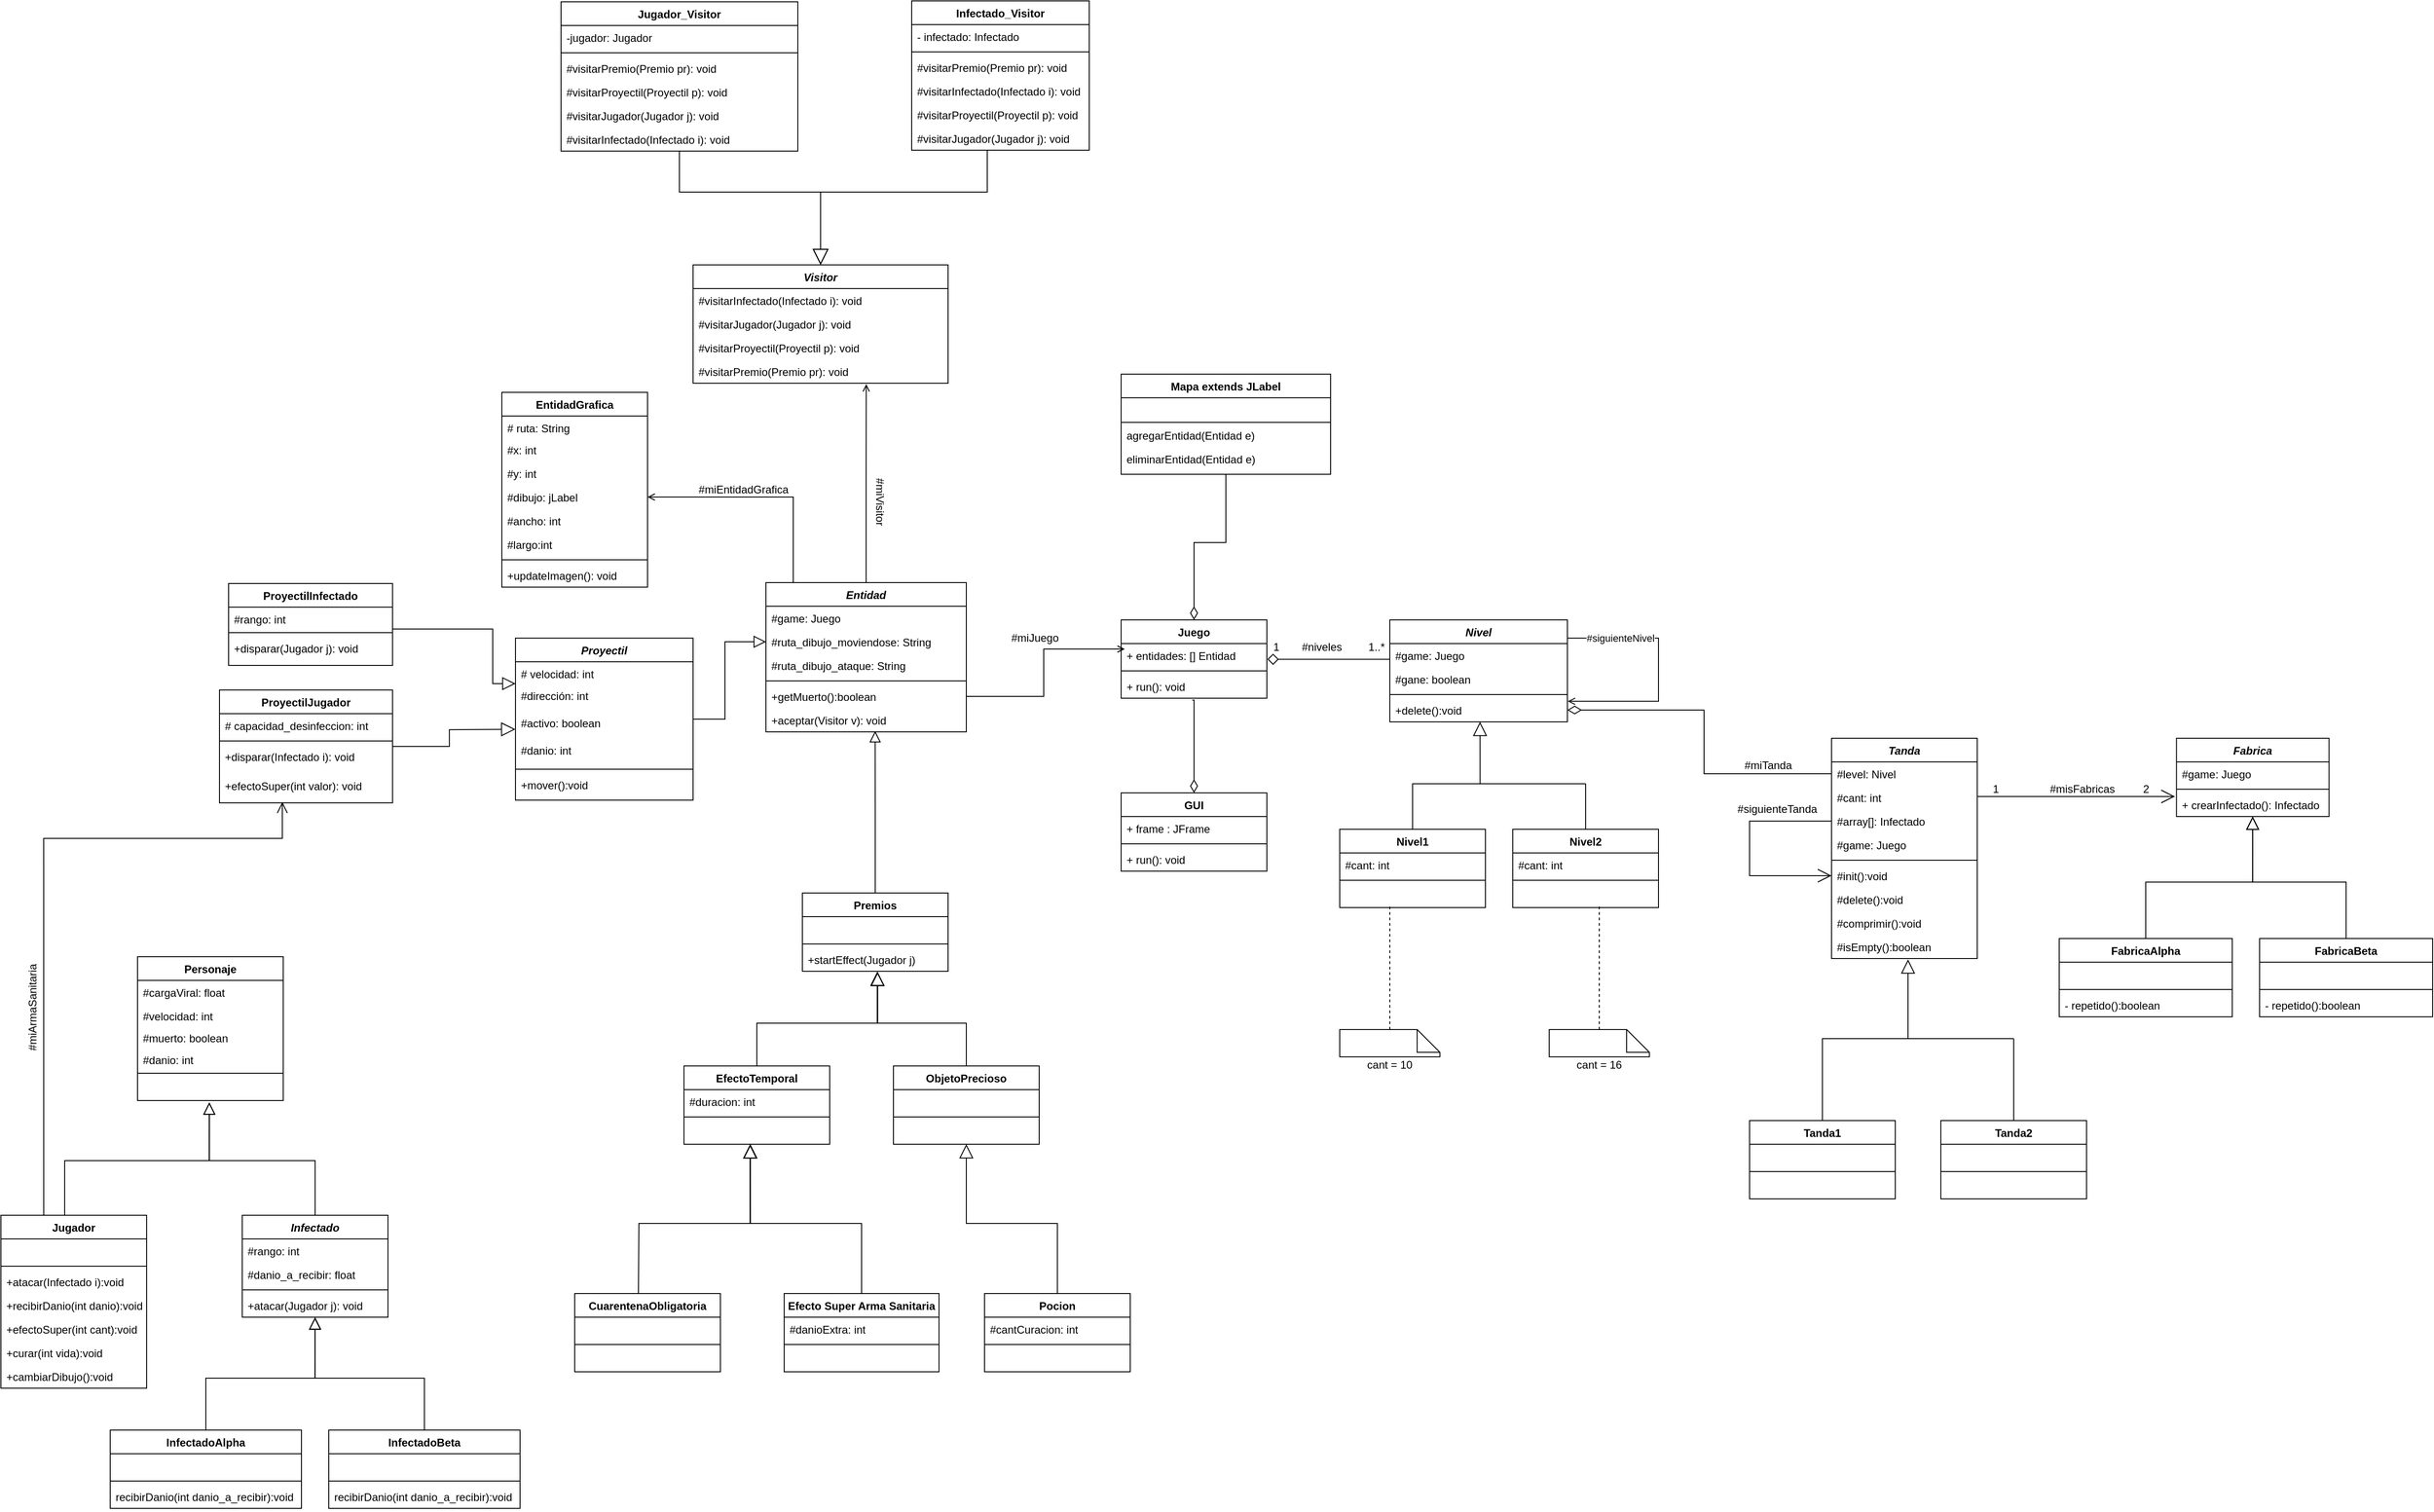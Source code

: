 <mxfile version="13.7.9" type="device"><diagram id="e_Py5MO5d-pihFE7DWXS" name="Page-1"><mxGraphModel dx="2568" dy="1610" grid="1" gridSize="10" guides="1" tooltips="1" connect="1" arrows="1" fold="1" page="1" pageScale="1" pageWidth="850" pageHeight="1100" math="0" shadow="0"><root><mxCell id="0"/><mxCell id="1" parent="0"/><mxCell id="vR1AUL86FYnGPOqWU92p-5" style="edgeStyle=orthogonalEdgeStyle;rounded=0;orthogonalLoop=1;jettySize=auto;html=1;exitX=1.004;exitY=0.665;exitDx=0;exitDy=0;exitPerimeter=0;startArrow=diamond;startFill=0;endArrow=none;endFill=0;endSize=6;startSize=10;" parent="1" source="vR1AUL86FYnGPOqWU92p-11" target="vR1AUL86FYnGPOqWU92p-6" edge="1"><mxGeometry relative="1" as="geometry"><mxPoint x="160" y="80" as="targetPoint"/><mxPoint x="230" y="223" as="sourcePoint"/><Array as="points"><mxPoint x="310" y="223"/><mxPoint x="310" y="223"/></Array></mxGeometry></mxCell><mxCell id="vR1AUL86FYnGPOqWU92p-6" value="Nivel" style="swimlane;fontStyle=3;align=center;verticalAlign=top;childLayout=stackLayout;horizontal=1;startSize=26;horizontalStack=0;resizeParent=1;resizeParentMax=0;resizeLast=0;collapsible=1;marginBottom=0;" parent="1" vertex="1"><mxGeometry x="355" y="180" width="195" height="112" as="geometry"/></mxCell><mxCell id="ULV9oL0zvKbr3jevt0z0-75" value="#game: Juego" style="text;strokeColor=none;fillColor=none;align=left;verticalAlign=top;spacingLeft=4;spacingRight=4;overflow=hidden;rotatable=0;points=[[0,0.5],[1,0.5]];portConstraint=eastwest;" vertex="1" parent="vR1AUL86FYnGPOqWU92p-6"><mxGeometry y="26" width="195" height="26" as="geometry"/></mxCell><mxCell id="ULV9oL0zvKbr3jevt0z0-76" value="#gane: boolean" style="text;strokeColor=none;fillColor=none;align=left;verticalAlign=top;spacingLeft=4;spacingRight=4;overflow=hidden;rotatable=0;points=[[0,0.5],[1,0.5]];portConstraint=eastwest;" vertex="1" parent="vR1AUL86FYnGPOqWU92p-6"><mxGeometry y="52" width="195" height="26" as="geometry"/></mxCell><mxCell id="vR1AUL86FYnGPOqWU92p-8" value="" style="line;strokeWidth=1;fillColor=none;align=left;verticalAlign=middle;spacingTop=-1;spacingLeft=3;spacingRight=3;rotatable=0;labelPosition=right;points=[];portConstraint=eastwest;" parent="vR1AUL86FYnGPOqWU92p-6" vertex="1"><mxGeometry y="78" width="195" height="8" as="geometry"/></mxCell><mxCell id="vR1AUL86FYnGPOqWU92p-9" value="+delete():void" style="text;strokeColor=none;fillColor=none;align=left;verticalAlign=top;spacingLeft=4;spacingRight=4;overflow=hidden;rotatable=0;points=[[0,0.5],[1,0.5]];portConstraint=eastwest;" parent="vR1AUL86FYnGPOqWU92p-6" vertex="1"><mxGeometry y="86" width="195" height="26" as="geometry"/></mxCell><mxCell id="vR1AUL86FYnGPOqWU92p-23" style="edgeStyle=orthogonalEdgeStyle;rounded=0;orthogonalLoop=1;jettySize=auto;html=1;entryX=1.002;entryY=0.132;entryDx=0;entryDy=0;startArrow=none;startFill=0;startSize=10;endArrow=open;endFill=0;endSize=6;entryPerimeter=0;" parent="vR1AUL86FYnGPOqWU92p-6" target="vR1AUL86FYnGPOqWU92p-9" edge="1"><mxGeometry relative="1" as="geometry"><mxPoint x="195" y="20" as="sourcePoint"/><mxPoint x="285" y="52" as="targetPoint"/><Array as="points"><mxPoint x="295" y="20"/><mxPoint x="295" y="89"/></Array></mxGeometry></mxCell><mxCell id="vR1AUL86FYnGPOqWU92p-24" value="#siguienteNivel" style="edgeLabel;html=1;align=center;verticalAlign=middle;resizable=0;points=[];" parent="vR1AUL86FYnGPOqWU92p-23" vertex="1" connectable="0"><mxGeometry x="-0.428" relative="1" as="geometry"><mxPoint x="-19.49" as="offset"/></mxGeometry></mxCell><mxCell id="vR1AUL86FYnGPOqWU92p-10" value="Juego" style="swimlane;fontStyle=1;align=center;verticalAlign=top;childLayout=stackLayout;horizontal=1;startSize=26;horizontalStack=0;resizeParent=1;resizeParentMax=0;resizeLast=0;collapsible=1;marginBottom=0;" parent="1" vertex="1"><mxGeometry x="60" y="180" width="160" height="86" as="geometry"/></mxCell><mxCell id="vR1AUL86FYnGPOqWU92p-11" value="+ entidades: [] Entidad" style="text;strokeColor=none;fillColor=none;align=left;verticalAlign=top;spacingLeft=4;spacingRight=4;overflow=hidden;rotatable=0;points=[[0,0.5],[1,0.5]];portConstraint=eastwest;" parent="vR1AUL86FYnGPOqWU92p-10" vertex="1"><mxGeometry y="26" width="160" height="26" as="geometry"/></mxCell><mxCell id="vR1AUL86FYnGPOqWU92p-12" value="" style="line;strokeWidth=1;fillColor=none;align=left;verticalAlign=middle;spacingTop=-1;spacingLeft=3;spacingRight=3;rotatable=0;labelPosition=right;points=[];portConstraint=eastwest;" parent="vR1AUL86FYnGPOqWU92p-10" vertex="1"><mxGeometry y="52" width="160" height="8" as="geometry"/></mxCell><mxCell id="vR1AUL86FYnGPOqWU92p-13" value="+ run(): void" style="text;strokeColor=none;fillColor=none;align=left;verticalAlign=top;spacingLeft=4;spacingRight=4;overflow=hidden;rotatable=0;points=[[0,0.5],[1,0.5]];portConstraint=eastwest;" parent="vR1AUL86FYnGPOqWU92p-10" vertex="1"><mxGeometry y="60" width="160" height="26" as="geometry"/></mxCell><mxCell id="vR1AUL86FYnGPOqWU92p-14" value="1..*" style="text;html=1;align=center;verticalAlign=middle;resizable=0;points=[];autosize=1;" parent="1" vertex="1"><mxGeometry x="325" y="200" width="30" height="20" as="geometry"/></mxCell><mxCell id="vR1AUL86FYnGPOqWU92p-15" value="1" style="text;html=1;align=center;verticalAlign=middle;resizable=0;points=[];autosize=1;" parent="1" vertex="1"><mxGeometry x="220" y="200" width="20" height="20" as="geometry"/></mxCell><mxCell id="vR1AUL86FYnGPOqWU92p-48" value="#niveles" style="text;html=1;align=center;verticalAlign=middle;resizable=0;points=[];autosize=1;" parent="1" vertex="1"><mxGeometry x="250" y="200" width="60" height="20" as="geometry"/></mxCell><mxCell id="vR1AUL86FYnGPOqWU92p-61" style="edgeStyle=orthogonalEdgeStyle;rounded=0;orthogonalLoop=1;jettySize=auto;html=1;entryX=0.5;entryY=1;entryDx=0;entryDy=0;startArrow=none;startFill=0;startSize=10;endArrow=block;endFill=0;endSize=12;" parent="1" source="vR1AUL86FYnGPOqWU92p-50" target="vR1AUL86FYnGPOqWU92p-41" edge="1"><mxGeometry relative="1" as="geometry"/></mxCell><mxCell id="vR1AUL86FYnGPOqWU92p-63" style="edgeStyle=orthogonalEdgeStyle;rounded=0;orthogonalLoop=1;jettySize=auto;html=1;entryX=0.499;entryY=1.001;entryDx=0;entryDy=0;entryPerimeter=0;startArrow=none;startFill=0;startSize=10;endArrow=block;endFill=0;endSize=12;" parent="1" source="vR1AUL86FYnGPOqWU92p-54" target="vR1AUL86FYnGPOqWU92p-44" edge="1"><mxGeometry relative="1" as="geometry"/></mxCell><mxCell id="vR1AUL86FYnGPOqWU92p-69" value="GUI" style="swimlane;fontStyle=1;align=center;verticalAlign=top;childLayout=stackLayout;horizontal=1;startSize=26;horizontalStack=0;resizeParent=1;resizeParentMax=0;resizeLast=0;collapsible=1;marginBottom=0;" parent="1" vertex="1"><mxGeometry x="60" y="370" width="160" height="86" as="geometry"/></mxCell><mxCell id="vR1AUL86FYnGPOqWU92p-70" value="+ frame : JFrame" style="text;strokeColor=none;fillColor=none;align=left;verticalAlign=top;spacingLeft=4;spacingRight=4;overflow=hidden;rotatable=0;points=[[0,0.5],[1,0.5]];portConstraint=eastwest;" parent="vR1AUL86FYnGPOqWU92p-69" vertex="1"><mxGeometry y="26" width="160" height="26" as="geometry"/></mxCell><mxCell id="vR1AUL86FYnGPOqWU92p-71" value="" style="line;strokeWidth=1;fillColor=none;align=left;verticalAlign=middle;spacingTop=-1;spacingLeft=3;spacingRight=3;rotatable=0;labelPosition=right;points=[];portConstraint=eastwest;" parent="vR1AUL86FYnGPOqWU92p-69" vertex="1"><mxGeometry y="52" width="160" height="8" as="geometry"/></mxCell><mxCell id="vR1AUL86FYnGPOqWU92p-72" value="+ run(): void" style="text;strokeColor=none;fillColor=none;align=left;verticalAlign=top;spacingLeft=4;spacingRight=4;overflow=hidden;rotatable=0;points=[[0,0.5],[1,0.5]];portConstraint=eastwest;" parent="vR1AUL86FYnGPOqWU92p-69" vertex="1"><mxGeometry y="60" width="160" height="26" as="geometry"/></mxCell><mxCell id="ULV9oL0zvKbr3jevt0z0-13" style="edgeStyle=orthogonalEdgeStyle;rounded=0;orthogonalLoop=1;jettySize=auto;html=1;exitX=0;exitY=0;exitDx=0;exitDy=0;entryX=1;entryY=0.5;entryDx=0;entryDy=0;endArrow=open;endFill=0;" edge="1" parent="1" source="WRxoPLEy21GZYdgiGuAM-1" target="ULV9oL0zvKbr3jevt0z0-8"><mxGeometry relative="1" as="geometry"><Array as="points"><mxPoint x="-300" y="139"/><mxPoint x="-300" y="45"/></Array></mxGeometry></mxCell><mxCell id="ULV9oL0zvKbr3jevt0z0-14" style="edgeStyle=orthogonalEdgeStyle;rounded=0;orthogonalLoop=1;jettySize=auto;html=1;entryX=0.679;entryY=1.038;entryDx=0;entryDy=0;entryPerimeter=0;endArrow=open;endFill=0;" edge="1" parent="1" source="WRxoPLEy21GZYdgiGuAM-1" target="3l5b2DLbA7qnfJ4A5fDf-19"><mxGeometry relative="1" as="geometry"/></mxCell><mxCell id="WRxoPLEy21GZYdgiGuAM-1" value="Entidad" style="swimlane;fontStyle=3;align=center;verticalAlign=top;childLayout=stackLayout;horizontal=1;startSize=26;horizontalStack=0;resizeParent=1;resizeParentMax=0;resizeLast=0;collapsible=1;marginBottom=0;" parent="1" vertex="1"><mxGeometry x="-330" y="139" width="220" height="164" as="geometry"/></mxCell><mxCell id="ULV9oL0zvKbr3jevt0z0-18" value="#game: Juego" style="text;strokeColor=none;fillColor=none;align=left;verticalAlign=top;spacingLeft=4;spacingRight=4;overflow=hidden;rotatable=0;points=[[0,0.5],[1,0.5]];portConstraint=eastwest;" vertex="1" parent="WRxoPLEy21GZYdgiGuAM-1"><mxGeometry y="26" width="220" height="26" as="geometry"/></mxCell><mxCell id="WRxoPLEy21GZYdgiGuAM-2" value="#ruta_dibujo_moviendose: String" style="text;strokeColor=none;fillColor=none;align=left;verticalAlign=top;spacingLeft=4;spacingRight=4;overflow=hidden;rotatable=0;points=[[0,0.5],[1,0.5]];portConstraint=eastwest;" parent="WRxoPLEy21GZYdgiGuAM-1" vertex="1"><mxGeometry y="52" width="220" height="26" as="geometry"/></mxCell><mxCell id="ULV9oL0zvKbr3jevt0z0-25" value="#ruta_dibujo_ataque: String" style="text;strokeColor=none;fillColor=none;align=left;verticalAlign=top;spacingLeft=4;spacingRight=4;overflow=hidden;rotatable=0;points=[[0,0.5],[1,0.5]];portConstraint=eastwest;" vertex="1" parent="WRxoPLEy21GZYdgiGuAM-1"><mxGeometry y="78" width="220" height="26" as="geometry"/></mxCell><mxCell id="WRxoPLEy21GZYdgiGuAM-3" value="" style="line;strokeWidth=1;fillColor=none;align=left;verticalAlign=middle;spacingTop=-1;spacingLeft=3;spacingRight=3;rotatable=0;labelPosition=right;points=[];portConstraint=eastwest;" parent="WRxoPLEy21GZYdgiGuAM-1" vertex="1"><mxGeometry y="104" width="220" height="8" as="geometry"/></mxCell><mxCell id="3l5b2DLbA7qnfJ4A5fDf-36" value="+getMuerto():boolean" style="text;strokeColor=none;fillColor=none;align=left;verticalAlign=top;spacingLeft=4;spacingRight=4;overflow=hidden;rotatable=0;points=[[0,0.5],[1,0.5]];portConstraint=eastwest;" parent="WRxoPLEy21GZYdgiGuAM-1" vertex="1"><mxGeometry y="112" width="220" height="26" as="geometry"/></mxCell><mxCell id="WRxoPLEy21GZYdgiGuAM-4" value="+aceptar(Visitor v): void" style="text;strokeColor=none;fillColor=none;align=left;verticalAlign=top;spacingLeft=4;spacingRight=4;overflow=hidden;rotatable=0;points=[[0,0.5],[1,0.5]];portConstraint=eastwest;" parent="WRxoPLEy21GZYdgiGuAM-1" vertex="1"><mxGeometry y="138" width="220" height="26" as="geometry"/></mxCell><mxCell id="Is_bdsAfQgZfsIAwMM-b-9" style="edgeStyle=orthogonalEdgeStyle;rounded=0;orthogonalLoop=1;jettySize=auto;html=1;entryX=0.524;entryY=1;entryDx=0;entryDy=0;entryPerimeter=0;endArrow=block;endFill=0;endSize=11;" parent="1" edge="1"><mxGeometry relative="1" as="geometry"><Array as="points"><mxPoint x="-1100" y="774"/><mxPoint x="-941" y="774"/></Array><mxPoint x="-1100" y="834" as="sourcePoint"/><mxPoint x="-941.16" y="710" as="targetPoint"/></mxGeometry></mxCell><mxCell id="Is_bdsAfQgZfsIAwMM-b-10" style="edgeStyle=orthogonalEdgeStyle;rounded=0;orthogonalLoop=1;jettySize=auto;html=1;endArrow=block;endFill=0;endSize=11;entryX=0.524;entryY=1.002;entryDx=0;entryDy=0;entryPerimeter=0;exitX=0.5;exitY=0;exitDx=0;exitDy=0;" parent="1" source="WRxoPLEy21GZYdgiGuAM-18" edge="1"><mxGeometry relative="1" as="geometry"><mxPoint x="-941.16" y="710.052" as="targetPoint"/><Array as="points"><mxPoint x="-825" y="774"/><mxPoint x="-941" y="774"/></Array></mxGeometry></mxCell><mxCell id="Is_bdsAfQgZfsIAwMM-b-4" style="edgeStyle=orthogonalEdgeStyle;rounded=0;orthogonalLoop=1;jettySize=auto;html=1;entryX=0;entryY=0.5;entryDx=0;entryDy=0;endArrow=block;endFill=0;endSize=11;" parent="1" source="WRxoPLEy21GZYdgiGuAM-52" target="WRxoPLEy21GZYdgiGuAM-2" edge="1"><mxGeometry relative="1" as="geometry"/></mxCell><mxCell id="WRxoPLEy21GZYdgiGuAM-52" value="Proyectil" style="swimlane;fontStyle=3;align=center;verticalAlign=top;childLayout=stackLayout;horizontal=1;startSize=26;horizontalStack=0;resizeParent=1;resizeParentMax=0;resizeLast=0;collapsible=1;marginBottom=0;" parent="1" vertex="1"><mxGeometry x="-605" y="200" width="195" height="178" as="geometry"/></mxCell><mxCell id="WRxoPLEy21GZYdgiGuAM-53" value="# velocidad: int" style="text;strokeColor=none;fillColor=none;align=left;verticalAlign=top;spacingLeft=4;spacingRight=4;overflow=hidden;rotatable=0;points=[[0,0.5],[1,0.5]];portConstraint=eastwest;" parent="WRxoPLEy21GZYdgiGuAM-52" vertex="1"><mxGeometry y="26" width="195" height="24" as="geometry"/></mxCell><mxCell id="3l5b2DLbA7qnfJ4A5fDf-6" value="#dirección: int" style="text;strokeColor=none;fillColor=none;align=left;verticalAlign=top;spacingLeft=4;spacingRight=4;overflow=hidden;rotatable=0;points=[[0,0.5],[1,0.5]];portConstraint=eastwest;" parent="WRxoPLEy21GZYdgiGuAM-52" vertex="1"><mxGeometry y="50" width="195" height="30" as="geometry"/></mxCell><mxCell id="ULV9oL0zvKbr3jevt0z0-58" value="#activo: boolean" style="text;strokeColor=none;fillColor=none;align=left;verticalAlign=top;spacingLeft=4;spacingRight=4;overflow=hidden;rotatable=0;points=[[0,0.5],[1,0.5]];portConstraint=eastwest;" vertex="1" parent="WRxoPLEy21GZYdgiGuAM-52"><mxGeometry y="80" width="195" height="30" as="geometry"/></mxCell><mxCell id="ULV9oL0zvKbr3jevt0z0-66" value="#danio: int" style="text;strokeColor=none;fillColor=none;align=left;verticalAlign=top;spacingLeft=4;spacingRight=4;overflow=hidden;rotatable=0;points=[[0,0.5],[1,0.5]];portConstraint=eastwest;" vertex="1" parent="WRxoPLEy21GZYdgiGuAM-52"><mxGeometry y="110" width="195" height="30" as="geometry"/></mxCell><mxCell id="WRxoPLEy21GZYdgiGuAM-54" value="" style="line;strokeWidth=1;fillColor=none;align=left;verticalAlign=middle;spacingTop=-1;spacingLeft=3;spacingRight=3;rotatable=0;labelPosition=right;points=[];portConstraint=eastwest;" parent="WRxoPLEy21GZYdgiGuAM-52" vertex="1"><mxGeometry y="140" width="195" height="8" as="geometry"/></mxCell><mxCell id="3l5b2DLbA7qnfJ4A5fDf-7" value="+mover():void" style="text;strokeColor=none;fillColor=none;align=left;verticalAlign=top;spacingLeft=4;spacingRight=4;overflow=hidden;rotatable=0;points=[[0,0.5],[1,0.5]];portConstraint=eastwest;" parent="WRxoPLEy21GZYdgiGuAM-52" vertex="1"><mxGeometry y="148" width="195" height="30" as="geometry"/></mxCell><mxCell id="Is_bdsAfQgZfsIAwMM-b-11" style="edgeStyle=orthogonalEdgeStyle;rounded=0;orthogonalLoop=1;jettySize=auto;html=1;entryX=0.5;entryY=1;entryDx=0;entryDy=0;endArrow=block;endFill=0;endSize=11;" parent="1" source="WRxoPLEy21GZYdgiGuAM-24" target="WRxoPLEy21GZYdgiGuAM-18" edge="1"><mxGeometry relative="1" as="geometry"/></mxCell><mxCell id="Is_bdsAfQgZfsIAwMM-b-12" style="edgeStyle=orthogonalEdgeStyle;rounded=0;orthogonalLoop=1;jettySize=auto;html=1;endArrow=block;endFill=0;endSize=11;entryX=0.499;entryY=1.009;entryDx=0;entryDy=0;entryPerimeter=0;" parent="1" source="WRxoPLEy21GZYdgiGuAM-28" target="WRxoPLEy21GZYdgiGuAM-21" edge="1"><mxGeometry relative="1" as="geometry"><mxPoint x="-865" y="921" as="targetPoint"/></mxGeometry></mxCell><mxCell id="WRxoPLEy21GZYdgiGuAM-71" style="edgeStyle=orthogonalEdgeStyle;rounded=0;orthogonalLoop=1;jettySize=auto;html=1;entryX=0.517;entryY=1.027;entryDx=0;entryDy=0;entryPerimeter=0;endArrow=block;endFill=0;endSize=13;" parent="1" source="WRxoPLEy21GZYdgiGuAM-62" target="WRxoPLEy21GZYdgiGuAM-40" edge="1"><mxGeometry relative="1" as="geometry"/></mxCell><mxCell id="WRxoPLEy21GZYdgiGuAM-70" style="edgeStyle=orthogonalEdgeStyle;rounded=0;orthogonalLoop=1;jettySize=auto;html=1;entryX=0.514;entryY=1.013;entryDx=0;entryDy=0;entryPerimeter=0;endArrow=block;endFill=0;endSize=13;" parent="1" source="WRxoPLEy21GZYdgiGuAM-66" target="WRxoPLEy21GZYdgiGuAM-40" edge="1"><mxGeometry relative="1" as="geometry"/></mxCell><mxCell id="WRxoPLEy21GZYdgiGuAM-72" style="edgeStyle=orthogonalEdgeStyle;rounded=0;orthogonalLoop=1;jettySize=auto;html=1;entryX=0.5;entryY=1;entryDx=0;entryDy=0;entryPerimeter=0;endArrow=block;endFill=0;endSize=13;" parent="1" source="WRxoPLEy21GZYdgiGuAM-46" target="WRxoPLEy21GZYdgiGuAM-69" edge="1"><mxGeometry relative="1" as="geometry"/></mxCell><mxCell id="WRxoPLEy21GZYdgiGuAM-73" style="edgeStyle=orthogonalEdgeStyle;rounded=0;orthogonalLoop=1;jettySize=auto;html=1;entryX=0.456;entryY=1;entryDx=0;entryDy=0;entryPerimeter=0;endArrow=block;endFill=0;endSize=13;" parent="1" source="WRxoPLEy21GZYdgiGuAM-42" target="WRxoPLEy21GZYdgiGuAM-65" edge="1"><mxGeometry relative="1" as="geometry"/></mxCell><mxCell id="WRxoPLEy21GZYdgiGuAM-74" style="edgeStyle=orthogonalEdgeStyle;rounded=0;orthogonalLoop=1;jettySize=auto;html=1;endArrow=block;endFill=0;endSize=13;entryX=0.453;entryY=1.006;entryDx=0;entryDy=0;entryPerimeter=0;" parent="1" target="WRxoPLEy21GZYdgiGuAM-65" edge="1"><mxGeometry relative="1" as="geometry"><mxPoint x="-348" y="756" as="targetPoint"/><mxPoint x="-470" y="920" as="sourcePoint"/></mxGeometry></mxCell><mxCell id="3l5b2DLbA7qnfJ4A5fDf-38" style="edgeStyle=orthogonalEdgeStyle;rounded=0;orthogonalLoop=1;jettySize=auto;html=1;entryX=0.5;entryY=0;entryDx=0;entryDy=0;startArrow=none;startFill=0;startSize=15;endArrow=block;endFill=0;endSize=15;" parent="1" source="WRxoPLEy21GZYdgiGuAM-80" target="3l5b2DLbA7qnfJ4A5fDf-11" edge="1"><mxGeometry relative="1" as="geometry"><Array as="points"><mxPoint x="-87" y="-290"/><mxPoint x="-270" y="-290"/></Array></mxGeometry></mxCell><mxCell id="3l5b2DLbA7qnfJ4A5fDf-37" style="edgeStyle=orthogonalEdgeStyle;rounded=0;orthogonalLoop=1;jettySize=auto;html=1;entryX=0.5;entryY=0;entryDx=0;entryDy=0;startArrow=none;startFill=0;startSize=15;endArrow=block;endFill=0;endSize=15;" parent="1" source="WRxoPLEy21GZYdgiGuAM-84" target="3l5b2DLbA7qnfJ4A5fDf-11" edge="1"><mxGeometry relative="1" as="geometry"><Array as="points"><mxPoint x="-425" y="-290"/><mxPoint x="-270" y="-290"/></Array></mxGeometry></mxCell><mxCell id="WRxoPLEy21GZYdgiGuAM-84" value="Jugador_Visitor" style="swimlane;fontStyle=1;align=center;verticalAlign=top;childLayout=stackLayout;horizontal=1;startSize=26;horizontalStack=0;resizeParent=1;resizeParentMax=0;resizeLast=0;collapsible=1;marginBottom=0;" parent="1" vertex="1"><mxGeometry x="-555" y="-499" width="260" height="164" as="geometry"/></mxCell><mxCell id="WRxoPLEy21GZYdgiGuAM-85" value="-jugador: Jugador" style="text;strokeColor=none;fillColor=none;align=left;verticalAlign=top;spacingLeft=4;spacingRight=4;overflow=hidden;rotatable=0;points=[[0,0.5],[1,0.5]];portConstraint=eastwest;" parent="WRxoPLEy21GZYdgiGuAM-84" vertex="1"><mxGeometry y="26" width="260" height="26" as="geometry"/></mxCell><mxCell id="WRxoPLEy21GZYdgiGuAM-86" value="" style="line;strokeWidth=1;fillColor=none;align=left;verticalAlign=middle;spacingTop=-1;spacingLeft=3;spacingRight=3;rotatable=0;labelPosition=right;points=[];portConstraint=eastwest;" parent="WRxoPLEy21GZYdgiGuAM-84" vertex="1"><mxGeometry y="52" width="260" height="8" as="geometry"/></mxCell><mxCell id="ULV9oL0zvKbr3jevt0z0-32" value="#visitarPremio(Premio pr): void" style="text;strokeColor=none;fillColor=none;align=left;verticalAlign=top;spacingLeft=4;spacingRight=4;overflow=hidden;rotatable=0;points=[[0,0.5],[1,0.5]];portConstraint=eastwest;" vertex="1" parent="WRxoPLEy21GZYdgiGuAM-84"><mxGeometry y="60" width="260" height="26" as="geometry"/></mxCell><mxCell id="3l5b2DLbA7qnfJ4A5fDf-27" value="#visitarProyectil(Proyectil p): void" style="text;strokeColor=none;fillColor=none;align=left;verticalAlign=top;spacingLeft=4;spacingRight=4;overflow=hidden;rotatable=0;points=[[0,0.5],[1,0.5]];portConstraint=eastwest;" parent="WRxoPLEy21GZYdgiGuAM-84" vertex="1"><mxGeometry y="86" width="260" height="26" as="geometry"/></mxCell><mxCell id="ULV9oL0zvKbr3jevt0z0-29" value="#visitarJugador(Jugador j): void" style="text;strokeColor=none;fillColor=none;align=left;verticalAlign=top;spacingLeft=4;spacingRight=4;overflow=hidden;rotatable=0;points=[[0,0.5],[1,0.5]];portConstraint=eastwest;" vertex="1" parent="WRxoPLEy21GZYdgiGuAM-84"><mxGeometry y="112" width="260" height="26" as="geometry"/></mxCell><mxCell id="3l5b2DLbA7qnfJ4A5fDf-24" value="#visitarInfectado(Infectado i): void" style="text;strokeColor=none;fillColor=none;align=left;verticalAlign=top;spacingLeft=4;spacingRight=4;overflow=hidden;rotatable=0;points=[[0,0.5],[1,0.5]];portConstraint=eastwest;" parent="WRxoPLEy21GZYdgiGuAM-84" vertex="1"><mxGeometry y="138" width="260" height="26" as="geometry"/></mxCell><mxCell id="xOp8QXlNzMy4ldO9rz8q-9" style="edgeStyle=orthogonalEdgeStyle;rounded=0;orthogonalLoop=1;jettySize=auto;html=1;entryX=0.5;entryY=0;entryDx=0;entryDy=0;endArrow=diamondThin;endFill=0;strokeWidth=1;endSize=12;" parent="1" source="xOp8QXlNzMy4ldO9rz8q-1" target="vR1AUL86FYnGPOqWU92p-10" edge="1"><mxGeometry relative="1" as="geometry"/></mxCell><mxCell id="xOp8QXlNzMy4ldO9rz8q-1" value="Mapa extends JLabel" style="swimlane;fontStyle=1;align=center;verticalAlign=top;childLayout=stackLayout;horizontal=1;startSize=26;horizontalStack=0;resizeParent=1;resizeParentMax=0;resizeLast=0;collapsible=1;marginBottom=0;" parent="1" vertex="1"><mxGeometry x="60" y="-90" width="230" height="110" as="geometry"/></mxCell><mxCell id="xOp8QXlNzMy4ldO9rz8q-40" value=" " style="text;strokeColor=none;fillColor=none;align=left;verticalAlign=top;spacingLeft=4;spacingRight=4;overflow=hidden;rotatable=0;points=[[0,0.5],[1,0.5]];portConstraint=eastwest;" parent="xOp8QXlNzMy4ldO9rz8q-1" vertex="1"><mxGeometry y="26" width="230" height="26" as="geometry"/></mxCell><mxCell id="xOp8QXlNzMy4ldO9rz8q-3" value="" style="line;strokeWidth=1;fillColor=none;align=left;verticalAlign=middle;spacingTop=-1;spacingLeft=3;spacingRight=3;rotatable=0;labelPosition=right;points=[];portConstraint=eastwest;" parent="xOp8QXlNzMy4ldO9rz8q-1" vertex="1"><mxGeometry y="52" width="230" height="2" as="geometry"/></mxCell><mxCell id="xOp8QXlNzMy4ldO9rz8q-43" value="agregarEntidad(Entidad e)" style="text;strokeColor=none;fillColor=none;align=left;verticalAlign=top;spacingLeft=4;spacingRight=4;overflow=hidden;rotatable=0;points=[[0,0.5],[1,0.5]];portConstraint=eastwest;" parent="xOp8QXlNzMy4ldO9rz8q-1" vertex="1"><mxGeometry y="54" width="230" height="26" as="geometry"/></mxCell><mxCell id="xOp8QXlNzMy4ldO9rz8q-4" value="eliminarEntidad(Entidad e)" style="text;strokeColor=none;fillColor=none;align=left;verticalAlign=top;spacingLeft=4;spacingRight=4;overflow=hidden;rotatable=0;points=[[0,0.5],[1,0.5]];portConstraint=eastwest;" parent="xOp8QXlNzMy4ldO9rz8q-1" vertex="1"><mxGeometry y="80" width="230" height="30" as="geometry"/></mxCell><mxCell id="xOp8QXlNzMy4ldO9rz8q-25" style="edgeStyle=orthogonalEdgeStyle;rounded=0;orthogonalLoop=1;jettySize=auto;html=1;endArrow=block;endFill=0;endSize=12;strokeWidth=1;" parent="1" source="xOp8QXlNzMy4ldO9rz8q-17" edge="1"><mxGeometry relative="1" as="geometry"><mxPoint x="-605" y="250" as="targetPoint"/><Array as="points"><mxPoint x="-630" y="190"/><mxPoint x="-630" y="250"/></Array></mxGeometry></mxCell><mxCell id="3l5b2DLbA7qnfJ4A5fDf-9" style="edgeStyle=orthogonalEdgeStyle;rounded=0;orthogonalLoop=1;jettySize=auto;html=1;entryX=-0.001;entryY=0.692;entryDx=0;entryDy=0;entryPerimeter=0;endArrow=block;endFill=0;endSize=13;" parent="1" source="xOp8QXlNzMy4ldO9rz8q-21" edge="1"><mxGeometry relative="1" as="geometry"><mxPoint x="-605.195" y="300.144" as="targetPoint"/></mxGeometry></mxCell><mxCell id="3l5b2DLbA7qnfJ4A5fDf-11" value="Visitor" style="swimlane;fontStyle=3;childLayout=stackLayout;horizontal=1;startSize=26;fillColor=none;horizontalStack=0;resizeParent=1;resizeParentMax=0;resizeLast=0;collapsible=1;marginBottom=0;" parent="1" vertex="1"><mxGeometry x="-410" y="-210" width="280" height="130" as="geometry"/></mxCell><mxCell id="3l5b2DLbA7qnfJ4A5fDf-17" value="#visitarInfectado(Infectado i): void" style="text;strokeColor=none;fillColor=none;align=left;verticalAlign=top;spacingLeft=4;spacingRight=4;overflow=hidden;rotatable=0;points=[[0,0.5],[1,0.5]];portConstraint=eastwest;" parent="3l5b2DLbA7qnfJ4A5fDf-11" vertex="1"><mxGeometry y="26" width="280" height="26" as="geometry"/></mxCell><mxCell id="3l5b2DLbA7qnfJ4A5fDf-16" value="#visitarJugador(Jugador j): void" style="text;strokeColor=none;fillColor=none;align=left;verticalAlign=top;spacingLeft=4;spacingRight=4;overflow=hidden;rotatable=0;points=[[0,0.5],[1,0.5]];portConstraint=eastwest;" parent="3l5b2DLbA7qnfJ4A5fDf-11" vertex="1"><mxGeometry y="52" width="280" height="26" as="geometry"/></mxCell><mxCell id="3l5b2DLbA7qnfJ4A5fDf-15" value="#visitarProyectil(Proyectil p): void" style="text;strokeColor=none;fillColor=none;align=left;verticalAlign=top;spacingLeft=4;spacingRight=4;overflow=hidden;rotatable=0;points=[[0,0.5],[1,0.5]];portConstraint=eastwest;" parent="3l5b2DLbA7qnfJ4A5fDf-11" vertex="1"><mxGeometry y="78" width="280" height="26" as="geometry"/></mxCell><mxCell id="3l5b2DLbA7qnfJ4A5fDf-19" value="#visitarPremio(Premio pr): void" style="text;strokeColor=none;fillColor=none;align=left;verticalAlign=top;spacingLeft=4;spacingRight=4;overflow=hidden;rotatable=0;points=[[0,0.5],[1,0.5]];portConstraint=eastwest;" parent="3l5b2DLbA7qnfJ4A5fDf-11" vertex="1"><mxGeometry y="104" width="280" height="26" as="geometry"/></mxCell><mxCell id="ZYZ4x31YojHK0d_EpwYI-1" style="edgeStyle=orthogonalEdgeStyle;rounded=0;orthogonalLoop=1;jettySize=auto;html=1;entryX=0.5;entryY=0;entryDx=0;entryDy=0;endArrow=diamondThin;endFill=0;endSize=12;exitX=0.488;exitY=1.077;exitDx=0;exitDy=0;exitPerimeter=0;" parent="1" source="vR1AUL86FYnGPOqWU92p-13" target="vR1AUL86FYnGPOqWU92p-69" edge="1"><mxGeometry relative="1" as="geometry"><Array as="points"><mxPoint x="140" y="268"/></Array></mxGeometry></mxCell><mxCell id="WRxoPLEy21GZYdgiGuAM-5" value="EntidadGrafica" style="swimlane;fontStyle=1;align=center;verticalAlign=top;childLayout=stackLayout;horizontal=1;startSize=26;horizontalStack=0;resizeParent=1;resizeParentMax=0;resizeLast=0;collapsible=1;marginBottom=0;" parent="1" vertex="1"><mxGeometry x="-620" y="-70" width="160" height="214" as="geometry"/></mxCell><mxCell id="WRxoPLEy21GZYdgiGuAM-6" value="# ruta: String" style="text;strokeColor=none;fillColor=none;align=left;verticalAlign=top;spacingLeft=4;spacingRight=4;overflow=hidden;rotatable=0;points=[[0,0.5],[1,0.5]];portConstraint=eastwest;" parent="WRxoPLEy21GZYdgiGuAM-5" vertex="1"><mxGeometry y="26" width="160" height="24" as="geometry"/></mxCell><mxCell id="3l5b2DLbA7qnfJ4A5fDf-4" value="#x: int" style="text;strokeColor=none;fillColor=none;align=left;verticalAlign=top;spacingLeft=4;spacingRight=4;overflow=hidden;rotatable=0;points=[[0,0.5],[1,0.5]];portConstraint=eastwest;" parent="WRxoPLEy21GZYdgiGuAM-5" vertex="1"><mxGeometry y="50" width="160" height="26" as="geometry"/></mxCell><mxCell id="3l5b2DLbA7qnfJ4A5fDf-5" value="#y: int" style="text;strokeColor=none;fillColor=none;align=left;verticalAlign=top;spacingLeft=4;spacingRight=4;overflow=hidden;rotatable=0;points=[[0,0.5],[1,0.5]];portConstraint=eastwest;" parent="WRxoPLEy21GZYdgiGuAM-5" vertex="1"><mxGeometry y="76" width="160" height="26" as="geometry"/></mxCell><mxCell id="ULV9oL0zvKbr3jevt0z0-8" value="#dibujo: jLabel" style="text;strokeColor=none;fillColor=none;align=left;verticalAlign=top;spacingLeft=4;spacingRight=4;overflow=hidden;rotatable=0;points=[[0,0.5],[1,0.5]];portConstraint=eastwest;" vertex="1" parent="WRxoPLEy21GZYdgiGuAM-5"><mxGeometry y="102" width="160" height="26" as="geometry"/></mxCell><mxCell id="ULV9oL0zvKbr3jevt0z0-9" value="#ancho: int" style="text;strokeColor=none;fillColor=none;align=left;verticalAlign=top;spacingLeft=4;spacingRight=4;overflow=hidden;rotatable=0;points=[[0,0.5],[1,0.5]];portConstraint=eastwest;" vertex="1" parent="WRxoPLEy21GZYdgiGuAM-5"><mxGeometry y="128" width="160" height="26" as="geometry"/></mxCell><mxCell id="ULV9oL0zvKbr3jevt0z0-10" value="#largo:int" style="text;strokeColor=none;fillColor=none;align=left;verticalAlign=top;spacingLeft=4;spacingRight=4;overflow=hidden;rotatable=0;points=[[0,0.5],[1,0.5]];portConstraint=eastwest;" vertex="1" parent="WRxoPLEy21GZYdgiGuAM-5"><mxGeometry y="154" width="160" height="26" as="geometry"/></mxCell><mxCell id="WRxoPLEy21GZYdgiGuAM-7" value="" style="line;strokeWidth=1;fillColor=none;align=left;verticalAlign=middle;spacingTop=-1;spacingLeft=3;spacingRight=3;rotatable=0;labelPosition=right;points=[];portConstraint=eastwest;" parent="WRxoPLEy21GZYdgiGuAM-5" vertex="1"><mxGeometry y="180" width="160" height="8" as="geometry"/></mxCell><mxCell id="Is_bdsAfQgZfsIAwMM-b-20" value="+updateImagen(): void" style="text;strokeColor=none;fillColor=none;align=left;verticalAlign=top;spacingLeft=4;spacingRight=4;overflow=hidden;rotatable=0;points=[[0,0.5],[1,0.5]];portConstraint=eastwest;" parent="WRxoPLEy21GZYdgiGuAM-5" vertex="1"><mxGeometry y="188" width="160" height="26" as="geometry"/></mxCell><mxCell id="ULV9oL0zvKbr3jevt0z0-11" value="#miJuego" style="text;html=1;align=center;verticalAlign=middle;resizable=0;points=[];autosize=1;" vertex="1" parent="1"><mxGeometry x="-70" y="190" width="70" height="20" as="geometry"/></mxCell><mxCell id="ULV9oL0zvKbr3jevt0z0-12" style="edgeStyle=orthogonalEdgeStyle;rounded=0;orthogonalLoop=1;jettySize=auto;html=1;entryX=0.025;entryY=0.231;entryDx=0;entryDy=0;entryPerimeter=0;endArrow=open;endFill=0;" edge="1" parent="1" source="3l5b2DLbA7qnfJ4A5fDf-36" target="vR1AUL86FYnGPOqWU92p-11"><mxGeometry relative="1" as="geometry"/></mxCell><mxCell id="ULV9oL0zvKbr3jevt0z0-15" value="#miVisitor" style="text;html=1;align=center;verticalAlign=middle;resizable=0;points=[];autosize=1;rotation=90;" vertex="1" parent="1"><mxGeometry x="-240" y="40" width="70" height="20" as="geometry"/></mxCell><mxCell id="ULV9oL0zvKbr3jevt0z0-27" value="#miEntidadGrafica" style="text;html=1;align=center;verticalAlign=middle;resizable=0;points=[];autosize=1;" vertex="1" parent="1"><mxGeometry x="-410" y="27" width="110" height="20" as="geometry"/></mxCell><mxCell id="WRxoPLEy21GZYdgiGuAM-80" value="Infectado_Visitor" style="swimlane;fontStyle=1;align=center;verticalAlign=top;childLayout=stackLayout;horizontal=1;startSize=26;horizontalStack=0;resizeParent=1;resizeParentMax=0;resizeLast=0;collapsible=1;marginBottom=0;" parent="1" vertex="1"><mxGeometry x="-170" y="-500" width="195" height="164" as="geometry"/></mxCell><mxCell id="WRxoPLEy21GZYdgiGuAM-81" value="- infectado: Infectado" style="text;strokeColor=none;fillColor=none;align=left;verticalAlign=top;spacingLeft=4;spacingRight=4;overflow=hidden;rotatable=0;points=[[0,0.5],[1,0.5]];portConstraint=eastwest;" parent="WRxoPLEy21GZYdgiGuAM-80" vertex="1"><mxGeometry y="26" width="195" height="26" as="geometry"/></mxCell><mxCell id="WRxoPLEy21GZYdgiGuAM-82" value="" style="line;strokeWidth=1;fillColor=none;align=left;verticalAlign=middle;spacingTop=-1;spacingLeft=3;spacingRight=3;rotatable=0;labelPosition=right;points=[];portConstraint=eastwest;" parent="WRxoPLEy21GZYdgiGuAM-80" vertex="1"><mxGeometry y="52" width="195" height="8" as="geometry"/></mxCell><mxCell id="3l5b2DLbA7qnfJ4A5fDf-28" value="#visitarPremio(Premio pr): void" style="text;strokeColor=none;fillColor=none;align=left;verticalAlign=top;spacingLeft=4;spacingRight=4;overflow=hidden;rotatable=0;points=[[0,0.5],[1,0.5]];portConstraint=eastwest;" parent="WRxoPLEy21GZYdgiGuAM-80" vertex="1"><mxGeometry y="60" width="195" height="26" as="geometry"/></mxCell><mxCell id="ULV9oL0zvKbr3jevt0z0-28" value="#visitarInfectado(Infectado i): void" style="text;strokeColor=none;fillColor=none;align=left;verticalAlign=top;spacingLeft=4;spacingRight=4;overflow=hidden;rotatable=0;points=[[0,0.5],[1,0.5]];portConstraint=eastwest;" vertex="1" parent="WRxoPLEy21GZYdgiGuAM-80"><mxGeometry y="86" width="195" height="26" as="geometry"/></mxCell><mxCell id="ULV9oL0zvKbr3jevt0z0-33" value="#visitarProyectil(Proyectil p): void" style="text;strokeColor=none;fillColor=none;align=left;verticalAlign=top;spacingLeft=4;spacingRight=4;overflow=hidden;rotatable=0;points=[[0,0.5],[1,0.5]];portConstraint=eastwest;" vertex="1" parent="WRxoPLEy21GZYdgiGuAM-80"><mxGeometry y="112" width="195" height="26" as="geometry"/></mxCell><mxCell id="ULV9oL0zvKbr3jevt0z0-30" value="#visitarJugador(Jugador j): void" style="text;strokeColor=none;fillColor=none;align=left;verticalAlign=top;spacingLeft=4;spacingRight=4;overflow=hidden;rotatable=0;points=[[0,0.5],[1,0.5]];portConstraint=eastwest;" vertex="1" parent="WRxoPLEy21GZYdgiGuAM-80"><mxGeometry y="138" width="195" height="26" as="geometry"/></mxCell><mxCell id="xOp8QXlNzMy4ldO9rz8q-21" value="ProyectilJugador" style="swimlane;fontStyle=1;align=center;verticalAlign=top;childLayout=stackLayout;horizontal=1;startSize=26;horizontalStack=0;resizeParent=1;resizeParentMax=0;resizeLast=0;collapsible=1;marginBottom=0;" parent="1" vertex="1"><mxGeometry x="-930" y="257" width="190" height="124" as="geometry"/></mxCell><mxCell id="xOp8QXlNzMy4ldO9rz8q-22" value="# capacidad_desinfeccion: int" style="text;strokeColor=none;fillColor=none;align=left;verticalAlign=top;spacingLeft=4;spacingRight=4;overflow=hidden;rotatable=0;points=[[0,0.5],[1,0.5]];portConstraint=eastwest;" parent="xOp8QXlNzMy4ldO9rz8q-21" vertex="1"><mxGeometry y="26" width="190" height="26" as="geometry"/></mxCell><mxCell id="xOp8QXlNzMy4ldO9rz8q-23" value="" style="line;strokeWidth=1;fillColor=none;align=left;verticalAlign=middle;spacingTop=-1;spacingLeft=3;spacingRight=3;rotatable=0;labelPosition=right;points=[];portConstraint=eastwest;" parent="xOp8QXlNzMy4ldO9rz8q-21" vertex="1"><mxGeometry y="52" width="190" height="8" as="geometry"/></mxCell><mxCell id="ULV9oL0zvKbr3jevt0z0-67" value="+disparar(Infectado i): void" style="text;strokeColor=none;fillColor=none;align=left;verticalAlign=top;spacingLeft=4;spacingRight=4;overflow=hidden;rotatable=0;points=[[0,0.5],[1,0.5]];portConstraint=eastwest;" vertex="1" parent="xOp8QXlNzMy4ldO9rz8q-21"><mxGeometry y="60" width="190" height="32" as="geometry"/></mxCell><mxCell id="ULV9oL0zvKbr3jevt0z0-68" value="+efectoSuper(int valor): void" style="text;strokeColor=none;fillColor=none;align=left;verticalAlign=top;spacingLeft=4;spacingRight=4;overflow=hidden;rotatable=0;points=[[0,0.5],[1,0.5]];portConstraint=eastwest;" vertex="1" parent="xOp8QXlNzMy4ldO9rz8q-21"><mxGeometry y="92" width="190" height="32" as="geometry"/></mxCell><mxCell id="xOp8QXlNzMy4ldO9rz8q-17" value="ProyectilInfectado" style="swimlane;fontStyle=1;align=center;verticalAlign=top;childLayout=stackLayout;horizontal=1;startSize=26;horizontalStack=0;resizeParent=1;resizeParentMax=0;resizeLast=0;collapsible=1;marginBottom=0;" parent="1" vertex="1"><mxGeometry x="-920" y="140" width="180" height="90" as="geometry"/></mxCell><mxCell id="xOp8QXlNzMy4ldO9rz8q-18" value="#rango: int" style="text;strokeColor=none;fillColor=none;align=left;verticalAlign=top;spacingLeft=4;spacingRight=4;overflow=hidden;rotatable=0;points=[[0,0.5],[1,0.5]];portConstraint=eastwest;" parent="xOp8QXlNzMy4ldO9rz8q-17" vertex="1"><mxGeometry y="26" width="180" height="24" as="geometry"/></mxCell><mxCell id="xOp8QXlNzMy4ldO9rz8q-19" value="" style="line;strokeWidth=1;fillColor=none;align=left;verticalAlign=middle;spacingTop=-1;spacingLeft=3;spacingRight=3;rotatable=0;labelPosition=right;points=[];portConstraint=eastwest;" parent="xOp8QXlNzMy4ldO9rz8q-17" vertex="1"><mxGeometry y="50" width="180" height="8" as="geometry"/></mxCell><mxCell id="xOp8QXlNzMy4ldO9rz8q-20" value="+disparar(Jugador j): void" style="text;strokeColor=none;fillColor=none;align=left;verticalAlign=top;spacingLeft=4;spacingRight=4;overflow=hidden;rotatable=0;points=[[0,0.5],[1,0.5]];portConstraint=eastwest;" parent="xOp8QXlNzMy4ldO9rz8q-17" vertex="1"><mxGeometry y="58" width="180" height="32" as="geometry"/></mxCell><mxCell id="ULV9oL0zvKbr3jevt0z0-35" style="edgeStyle=orthogonalEdgeStyle;rounded=0;orthogonalLoop=1;jettySize=auto;html=1;entryX=0.545;entryY=0.962;entryDx=0;entryDy=0;entryPerimeter=0;endArrow=block;endFill=0;endSize=10;" edge="1" parent="1" source="WRxoPLEy21GZYdgiGuAM-37" target="WRxoPLEy21GZYdgiGuAM-4"><mxGeometry relative="1" as="geometry"/></mxCell><mxCell id="WRxoPLEy21GZYdgiGuAM-37" value="Premios" style="swimlane;fontStyle=1;align=center;verticalAlign=top;childLayout=stackLayout;horizontal=1;startSize=26;horizontalStack=0;resizeParent=1;resizeParentMax=0;resizeLast=0;collapsible=1;marginBottom=0;" parent="1" vertex="1"><mxGeometry x="-290" y="480" width="160" height="86" as="geometry"/></mxCell><mxCell id="WRxoPLEy21GZYdgiGuAM-38" value=" " style="text;strokeColor=none;fillColor=none;align=left;verticalAlign=top;spacingLeft=4;spacingRight=4;overflow=hidden;rotatable=0;points=[[0,0.5],[1,0.5]];portConstraint=eastwest;" parent="WRxoPLEy21GZYdgiGuAM-37" vertex="1"><mxGeometry y="26" width="160" height="26" as="geometry"/></mxCell><mxCell id="WRxoPLEy21GZYdgiGuAM-39" value="" style="line;strokeWidth=1;fillColor=none;align=left;verticalAlign=middle;spacingTop=-1;spacingLeft=3;spacingRight=3;rotatable=0;labelPosition=right;points=[];portConstraint=eastwest;" parent="WRxoPLEy21GZYdgiGuAM-37" vertex="1"><mxGeometry y="52" width="160" height="8" as="geometry"/></mxCell><mxCell id="WRxoPLEy21GZYdgiGuAM-40" value="+startEffect(Jugador j)" style="text;strokeColor=none;fillColor=none;align=left;verticalAlign=top;spacingLeft=4;spacingRight=4;overflow=hidden;rotatable=0;points=[[0,0.5],[1,0.5]];portConstraint=eastwest;" parent="WRxoPLEy21GZYdgiGuAM-37" vertex="1"><mxGeometry y="60" width="160" height="26" as="geometry"/></mxCell><mxCell id="WRxoPLEy21GZYdgiGuAM-62" value="EfectoTemporal" style="swimlane;fontStyle=1;align=center;verticalAlign=top;childLayout=stackLayout;horizontal=1;startSize=26;horizontalStack=0;resizeParent=1;resizeParentMax=0;resizeLast=0;collapsible=1;marginBottom=0;" parent="1" vertex="1"><mxGeometry x="-420" y="670" width="160" height="86" as="geometry"/></mxCell><mxCell id="WRxoPLEy21GZYdgiGuAM-63" value="#duracion: int" style="text;strokeColor=none;fillColor=none;align=left;verticalAlign=top;spacingLeft=4;spacingRight=4;overflow=hidden;rotatable=0;points=[[0,0.5],[1,0.5]];portConstraint=eastwest;" parent="WRxoPLEy21GZYdgiGuAM-62" vertex="1"><mxGeometry y="26" width="160" height="26" as="geometry"/></mxCell><mxCell id="WRxoPLEy21GZYdgiGuAM-64" value="" style="line;strokeWidth=1;fillColor=none;align=left;verticalAlign=middle;spacingTop=-1;spacingLeft=3;spacingRight=3;rotatable=0;labelPosition=right;points=[];portConstraint=eastwest;" parent="WRxoPLEy21GZYdgiGuAM-62" vertex="1"><mxGeometry y="52" width="160" height="8" as="geometry"/></mxCell><mxCell id="WRxoPLEy21GZYdgiGuAM-65" value=" " style="text;strokeColor=none;fillColor=none;align=left;verticalAlign=top;spacingLeft=4;spacingRight=4;overflow=hidden;rotatable=0;points=[[0,0.5],[1,0.5]];portConstraint=eastwest;" parent="WRxoPLEy21GZYdgiGuAM-62" vertex="1"><mxGeometry y="60" width="160" height="26" as="geometry"/></mxCell><mxCell id="WRxoPLEy21GZYdgiGuAM-66" value="ObjetoPrecioso" style="swimlane;fontStyle=1;align=center;verticalAlign=top;childLayout=stackLayout;horizontal=1;startSize=26;horizontalStack=0;resizeParent=1;resizeParentMax=0;resizeLast=0;collapsible=1;marginBottom=0;" parent="1" vertex="1"><mxGeometry x="-190" y="670" width="160" height="86" as="geometry"/></mxCell><mxCell id="WRxoPLEy21GZYdgiGuAM-67" value=" " style="text;strokeColor=none;fillColor=none;align=left;verticalAlign=top;spacingLeft=4;spacingRight=4;overflow=hidden;rotatable=0;points=[[0,0.5],[1,0.5]];portConstraint=eastwest;" parent="WRxoPLEy21GZYdgiGuAM-66" vertex="1"><mxGeometry y="26" width="160" height="26" as="geometry"/></mxCell><mxCell id="WRxoPLEy21GZYdgiGuAM-68" value="" style="line;strokeWidth=1;fillColor=none;align=left;verticalAlign=middle;spacingTop=-1;spacingLeft=3;spacingRight=3;rotatable=0;labelPosition=right;points=[];portConstraint=eastwest;" parent="WRxoPLEy21GZYdgiGuAM-66" vertex="1"><mxGeometry y="52" width="160" height="8" as="geometry"/></mxCell><mxCell id="WRxoPLEy21GZYdgiGuAM-69" value=" " style="text;strokeColor=none;fillColor=none;align=left;verticalAlign=top;spacingLeft=4;spacingRight=4;overflow=hidden;rotatable=0;points=[[0,0.5],[1,0.5]];portConstraint=eastwest;" parent="WRxoPLEy21GZYdgiGuAM-66" vertex="1"><mxGeometry y="60" width="160" height="26" as="geometry"/></mxCell><mxCell id="WRxoPLEy21GZYdgiGuAM-46" value="Pocion" style="swimlane;fontStyle=1;align=center;verticalAlign=top;childLayout=stackLayout;horizontal=1;startSize=26;horizontalStack=0;resizeParent=1;resizeParentMax=0;resizeLast=0;collapsible=1;marginBottom=0;" parent="1" vertex="1"><mxGeometry x="-90" y="920" width="160" height="86" as="geometry"/></mxCell><mxCell id="WRxoPLEy21GZYdgiGuAM-47" value="#cantCuracion: int" style="text;strokeColor=none;fillColor=none;align=left;verticalAlign=top;spacingLeft=4;spacingRight=4;overflow=hidden;rotatable=0;points=[[0,0.5],[1,0.5]];portConstraint=eastwest;" parent="WRxoPLEy21GZYdgiGuAM-46" vertex="1"><mxGeometry y="26" width="160" height="26" as="geometry"/></mxCell><mxCell id="WRxoPLEy21GZYdgiGuAM-48" value="" style="line;strokeWidth=1;fillColor=none;align=left;verticalAlign=middle;spacingTop=-1;spacingLeft=3;spacingRight=3;rotatable=0;labelPosition=right;points=[];portConstraint=eastwest;" parent="WRxoPLEy21GZYdgiGuAM-46" vertex="1"><mxGeometry y="52" width="160" height="8" as="geometry"/></mxCell><mxCell id="WRxoPLEy21GZYdgiGuAM-49" value=" " style="text;strokeColor=none;fillColor=none;align=left;verticalAlign=top;spacingLeft=4;spacingRight=4;overflow=hidden;rotatable=0;points=[[0,0.5],[1,0.5]];portConstraint=eastwest;" parent="WRxoPLEy21GZYdgiGuAM-46" vertex="1"><mxGeometry y="60" width="160" height="26" as="geometry"/></mxCell><mxCell id="WRxoPLEy21GZYdgiGuAM-42" value="Efecto Super Arma Sanitaria" style="swimlane;fontStyle=1;align=center;verticalAlign=top;childLayout=stackLayout;horizontal=1;startSize=26;horizontalStack=0;resizeParent=1;resizeParentMax=0;resizeLast=0;collapsible=1;marginBottom=0;" parent="1" vertex="1"><mxGeometry x="-310" y="920" width="170" height="86" as="geometry"/></mxCell><mxCell id="WRxoPLEy21GZYdgiGuAM-43" value="#danioExtra: int" style="text;strokeColor=none;fillColor=none;align=left;verticalAlign=top;spacingLeft=4;spacingRight=4;overflow=hidden;rotatable=0;points=[[0,0.5],[1,0.5]];portConstraint=eastwest;" parent="WRxoPLEy21GZYdgiGuAM-42" vertex="1"><mxGeometry y="26" width="170" height="26" as="geometry"/></mxCell><mxCell id="WRxoPLEy21GZYdgiGuAM-44" value="" style="line;strokeWidth=1;fillColor=none;align=left;verticalAlign=middle;spacingTop=-1;spacingLeft=3;spacingRight=3;rotatable=0;labelPosition=right;points=[];portConstraint=eastwest;" parent="WRxoPLEy21GZYdgiGuAM-42" vertex="1"><mxGeometry y="52" width="170" height="8" as="geometry"/></mxCell><mxCell id="WRxoPLEy21GZYdgiGuAM-45" value=" " style="text;strokeColor=none;fillColor=none;align=left;verticalAlign=top;spacingLeft=4;spacingRight=4;overflow=hidden;rotatable=0;points=[[0,0.5],[1,0.5]];portConstraint=eastwest;" parent="WRxoPLEy21GZYdgiGuAM-42" vertex="1"><mxGeometry y="60" width="170" height="26" as="geometry"/></mxCell><mxCell id="WRxoPLEy21GZYdgiGuAM-57" value="CuarentenaObligatoria" style="swimlane;fontStyle=1;align=center;verticalAlign=top;childLayout=stackLayout;horizontal=1;startSize=26;horizontalStack=0;resizeParent=1;resizeParentMax=0;resizeLast=0;collapsible=1;marginBottom=0;" parent="1" vertex="1"><mxGeometry x="-540" y="920" width="160" height="86" as="geometry"/></mxCell><mxCell id="WRxoPLEy21GZYdgiGuAM-58" value=" " style="text;strokeColor=none;fillColor=none;align=left;verticalAlign=top;spacingLeft=4;spacingRight=4;overflow=hidden;rotatable=0;points=[[0,0.5],[1,0.5]];portConstraint=eastwest;" parent="WRxoPLEy21GZYdgiGuAM-57" vertex="1"><mxGeometry y="26" width="160" height="26" as="geometry"/></mxCell><mxCell id="WRxoPLEy21GZYdgiGuAM-59" value="" style="line;strokeWidth=1;fillColor=none;align=left;verticalAlign=middle;spacingTop=-1;spacingLeft=3;spacingRight=3;rotatable=0;labelPosition=right;points=[];portConstraint=eastwest;" parent="WRxoPLEy21GZYdgiGuAM-57" vertex="1"><mxGeometry y="52" width="160" height="8" as="geometry"/></mxCell><mxCell id="WRxoPLEy21GZYdgiGuAM-60" value=" " style="text;strokeColor=none;fillColor=none;align=left;verticalAlign=top;spacingLeft=4;spacingRight=4;overflow=hidden;rotatable=0;points=[[0,0.5],[1,0.5]];portConstraint=eastwest;" parent="WRxoPLEy21GZYdgiGuAM-57" vertex="1"><mxGeometry y="60" width="160" height="26" as="geometry"/></mxCell><mxCell id="WRxoPLEy21GZYdgiGuAM-18" value="Infectado" style="swimlane;fontStyle=3;align=center;verticalAlign=top;childLayout=stackLayout;horizontal=1;startSize=26;horizontalStack=0;resizeParent=1;resizeParentMax=0;resizeLast=0;collapsible=1;marginBottom=0;" parent="1" vertex="1"><mxGeometry x="-905" y="834" width="160" height="112" as="geometry"/></mxCell><mxCell id="WRxoPLEy21GZYdgiGuAM-19" value="#rango: int" style="text;strokeColor=none;fillColor=none;align=left;verticalAlign=top;spacingLeft=4;spacingRight=4;overflow=hidden;rotatable=0;points=[[0,0.5],[1,0.5]];portConstraint=eastwest;" parent="WRxoPLEy21GZYdgiGuAM-18" vertex="1"><mxGeometry y="26" width="160" height="26" as="geometry"/></mxCell><mxCell id="ULV9oL0zvKbr3jevt0z0-34" value="#danio_a_recibir: float" style="text;strokeColor=none;fillColor=none;align=left;verticalAlign=top;spacingLeft=4;spacingRight=4;overflow=hidden;rotatable=0;points=[[0,0.5],[1,0.5]];portConstraint=eastwest;" vertex="1" parent="WRxoPLEy21GZYdgiGuAM-18"><mxGeometry y="52" width="160" height="26" as="geometry"/></mxCell><mxCell id="WRxoPLEy21GZYdgiGuAM-20" value="" style="line;strokeWidth=1;fillColor=none;align=left;verticalAlign=middle;spacingTop=-1;spacingLeft=3;spacingRight=3;rotatable=0;labelPosition=right;points=[];portConstraint=eastwest;" parent="WRxoPLEy21GZYdgiGuAM-18" vertex="1"><mxGeometry y="78" width="160" height="8" as="geometry"/></mxCell><mxCell id="WRxoPLEy21GZYdgiGuAM-21" value="+atacar(Jugador j): void" style="text;strokeColor=none;fillColor=none;align=left;verticalAlign=top;spacingLeft=4;spacingRight=4;overflow=hidden;rotatable=0;points=[[0,0.5],[1,0.5]];portConstraint=eastwest;" parent="WRxoPLEy21GZYdgiGuAM-18" vertex="1"><mxGeometry y="86" width="160" height="26" as="geometry"/></mxCell><mxCell id="ULV9oL0zvKbr3jevt0z0-40" style="edgeStyle=orthogonalEdgeStyle;rounded=0;orthogonalLoop=1;jettySize=auto;html=1;endArrow=open;endFill=0;endSize=10;exitX=0.294;exitY=0.012;exitDx=0;exitDy=0;exitPerimeter=0;" edge="1" parent="1" source="ULV9oL0zvKbr3jevt0z0-36"><mxGeometry relative="1" as="geometry"><mxPoint x="-861" y="380" as="targetPoint"/><Array as="points"><mxPoint x="-1123" y="420"/><mxPoint x="-861" y="420"/></Array></mxGeometry></mxCell><mxCell id="ULV9oL0zvKbr3jevt0z0-36" value="Jugador" style="swimlane;fontStyle=1;align=center;verticalAlign=top;childLayout=stackLayout;horizontal=1;startSize=26;horizontalStack=0;resizeParent=1;resizeParentMax=0;resizeLast=0;collapsible=1;marginBottom=0;" vertex="1" parent="1"><mxGeometry x="-1170" y="834" width="160" height="190" as="geometry"/></mxCell><mxCell id="ULV9oL0zvKbr3jevt0z0-47" value=" " style="text;strokeColor=none;fillColor=none;align=left;verticalAlign=top;spacingLeft=4;spacingRight=4;overflow=hidden;rotatable=0;points=[[0,0.5],[1,0.5]];portConstraint=eastwest;" vertex="1" parent="ULV9oL0zvKbr3jevt0z0-36"><mxGeometry y="26" width="160" height="26" as="geometry"/></mxCell><mxCell id="ULV9oL0zvKbr3jevt0z0-38" value="" style="line;strokeWidth=1;fillColor=none;align=left;verticalAlign=middle;spacingTop=-1;spacingLeft=3;spacingRight=3;rotatable=0;labelPosition=right;points=[];portConstraint=eastwest;" vertex="1" parent="ULV9oL0zvKbr3jevt0z0-36"><mxGeometry y="52" width="160" height="8" as="geometry"/></mxCell><mxCell id="ULV9oL0zvKbr3jevt0z0-39" value="+atacar(Infectado i):void" style="text;strokeColor=none;fillColor=none;align=left;verticalAlign=top;spacingLeft=4;spacingRight=4;overflow=hidden;rotatable=0;points=[[0,0.5],[1,0.5]];portConstraint=eastwest;" vertex="1" parent="ULV9oL0zvKbr3jevt0z0-36"><mxGeometry y="60" width="160" height="26" as="geometry"/></mxCell><mxCell id="ULV9oL0zvKbr3jevt0z0-42" value="+recibirDanio(int danio):void" style="text;strokeColor=none;fillColor=none;align=left;verticalAlign=top;spacingLeft=4;spacingRight=4;overflow=hidden;rotatable=0;points=[[0,0.5],[1,0.5]];portConstraint=eastwest;" vertex="1" parent="ULV9oL0zvKbr3jevt0z0-36"><mxGeometry y="86" width="160" height="26" as="geometry"/></mxCell><mxCell id="ULV9oL0zvKbr3jevt0z0-43" value="+efectoSuper(int cant):void" style="text;strokeColor=none;fillColor=none;align=left;verticalAlign=top;spacingLeft=4;spacingRight=4;overflow=hidden;rotatable=0;points=[[0,0.5],[1,0.5]];portConstraint=eastwest;" vertex="1" parent="ULV9oL0zvKbr3jevt0z0-36"><mxGeometry y="112" width="160" height="26" as="geometry"/></mxCell><mxCell id="ULV9oL0zvKbr3jevt0z0-45" value="+curar(int vida):void" style="text;strokeColor=none;fillColor=none;align=left;verticalAlign=top;spacingLeft=4;spacingRight=4;overflow=hidden;rotatable=0;points=[[0,0.5],[1,0.5]];portConstraint=eastwest;" vertex="1" parent="ULV9oL0zvKbr3jevt0z0-36"><mxGeometry y="138" width="160" height="26" as="geometry"/></mxCell><mxCell id="ULV9oL0zvKbr3jevt0z0-46" value="+cambiarDibujo():void" style="text;strokeColor=none;fillColor=none;align=left;verticalAlign=top;spacingLeft=4;spacingRight=4;overflow=hidden;rotatable=0;points=[[0,0.5],[1,0.5]];portConstraint=eastwest;" vertex="1" parent="ULV9oL0zvKbr3jevt0z0-36"><mxGeometry y="164" width="160" height="26" as="geometry"/></mxCell><mxCell id="ULV9oL0zvKbr3jevt0z0-41" value="#miArmaSanitaria" style="text;html=1;align=center;verticalAlign=middle;resizable=0;points=[];autosize=1;rotation=270;" vertex="1" parent="1"><mxGeometry x="-1190" y="596" width="110" height="20" as="geometry"/></mxCell><mxCell id="WRxoPLEy21GZYdgiGuAM-28" value="InfectadoBeta" style="swimlane;fontStyle=1;align=center;verticalAlign=top;childLayout=stackLayout;horizontal=1;startSize=26;horizontalStack=0;resizeParent=1;resizeParentMax=0;resizeLast=0;collapsible=1;marginBottom=0;" parent="1" vertex="1"><mxGeometry x="-810" y="1070" width="210" height="86" as="geometry"/></mxCell><mxCell id="WRxoPLEy21GZYdgiGuAM-29" value=" " style="text;strokeColor=none;fillColor=none;align=left;verticalAlign=top;spacingLeft=4;spacingRight=4;overflow=hidden;rotatable=0;points=[[0,0.5],[1,0.5]];portConstraint=eastwest;" parent="WRxoPLEy21GZYdgiGuAM-28" vertex="1"><mxGeometry y="26" width="210" height="26" as="geometry"/></mxCell><mxCell id="WRxoPLEy21GZYdgiGuAM-30" value="" style="line;strokeWidth=1;fillColor=none;align=left;verticalAlign=middle;spacingTop=-1;spacingLeft=3;spacingRight=3;rotatable=0;labelPosition=right;points=[];portConstraint=eastwest;" parent="WRxoPLEy21GZYdgiGuAM-28" vertex="1"><mxGeometry y="52" width="210" height="8" as="geometry"/></mxCell><mxCell id="WRxoPLEy21GZYdgiGuAM-31" value="recibirDanio(int danio_a_recibir):void" style="text;strokeColor=none;fillColor=none;align=left;verticalAlign=top;spacingLeft=4;spacingRight=4;overflow=hidden;rotatable=0;points=[[0,0.5],[1,0.5]];portConstraint=eastwest;" parent="WRxoPLEy21GZYdgiGuAM-28" vertex="1"><mxGeometry y="60" width="210" height="26" as="geometry"/></mxCell><mxCell id="WRxoPLEy21GZYdgiGuAM-24" value="InfectadoAlpha" style="swimlane;fontStyle=1;align=center;verticalAlign=top;childLayout=stackLayout;horizontal=1;startSize=26;horizontalStack=0;resizeParent=1;resizeParentMax=0;resizeLast=0;collapsible=1;marginBottom=0;" parent="1" vertex="1"><mxGeometry x="-1050" y="1070" width="210" height="86" as="geometry"/></mxCell><mxCell id="WRxoPLEy21GZYdgiGuAM-25" value=" " style="text;strokeColor=none;fillColor=none;align=left;verticalAlign=top;spacingLeft=4;spacingRight=4;overflow=hidden;rotatable=0;points=[[0,0.5],[1,0.5]];portConstraint=eastwest;" parent="WRxoPLEy21GZYdgiGuAM-24" vertex="1"><mxGeometry y="26" width="210" height="26" as="geometry"/></mxCell><mxCell id="WRxoPLEy21GZYdgiGuAM-26" value="" style="line;strokeWidth=1;fillColor=none;align=left;verticalAlign=middle;spacingTop=-1;spacingLeft=3;spacingRight=3;rotatable=0;labelPosition=right;points=[];portConstraint=eastwest;" parent="WRxoPLEy21GZYdgiGuAM-24" vertex="1"><mxGeometry y="52" width="210" height="8" as="geometry"/></mxCell><mxCell id="WRxoPLEy21GZYdgiGuAM-27" value="recibirDanio(int danio_a_recibir):void" style="text;strokeColor=none;fillColor=none;align=left;verticalAlign=top;spacingLeft=4;spacingRight=4;overflow=hidden;rotatable=0;points=[[0,0.5],[1,0.5]];portConstraint=eastwest;" parent="WRxoPLEy21GZYdgiGuAM-24" vertex="1"><mxGeometry y="60" width="210" height="26" as="geometry"/></mxCell><mxCell id="WRxoPLEy21GZYdgiGuAM-10" value="Personaje" style="swimlane;fontStyle=1;align=center;verticalAlign=top;childLayout=stackLayout;horizontal=1;startSize=26;horizontalStack=0;resizeParent=1;resizeParentMax=0;resizeLast=0;collapsible=1;marginBottom=0;" parent="1" vertex="1"><mxGeometry x="-1020" y="550" width="160" height="158" as="geometry"/></mxCell><mxCell id="WRxoPLEy21GZYdgiGuAM-11" value="#cargaViral: float" style="text;strokeColor=none;fillColor=none;align=left;verticalAlign=top;spacingLeft=4;spacingRight=4;overflow=hidden;rotatable=0;points=[[0,0.5],[1,0.5]];portConstraint=eastwest;" parent="WRxoPLEy21GZYdgiGuAM-10" vertex="1"><mxGeometry y="26" width="160" height="26" as="geometry"/></mxCell><mxCell id="ULV9oL0zvKbr3jevt0z0-48" value="#velocidad: int" style="text;strokeColor=none;fillColor=none;align=left;verticalAlign=top;spacingLeft=4;spacingRight=4;overflow=hidden;rotatable=0;points=[[0,0.5],[1,0.5]];portConstraint=eastwest;" vertex="1" parent="WRxoPLEy21GZYdgiGuAM-10"><mxGeometry y="52" width="160" height="24" as="geometry"/></mxCell><mxCell id="ULV9oL0zvKbr3jevt0z0-49" value="#muerto: boolean" style="text;strokeColor=none;fillColor=none;align=left;verticalAlign=top;spacingLeft=4;spacingRight=4;overflow=hidden;rotatable=0;points=[[0,0.5],[1,0.5]];portConstraint=eastwest;" vertex="1" parent="WRxoPLEy21GZYdgiGuAM-10"><mxGeometry y="76" width="160" height="24" as="geometry"/></mxCell><mxCell id="ULV9oL0zvKbr3jevt0z0-50" value="#danio: int" style="text;strokeColor=none;fillColor=none;align=left;verticalAlign=top;spacingLeft=4;spacingRight=4;overflow=hidden;rotatable=0;points=[[0,0.5],[1,0.5]];portConstraint=eastwest;" vertex="1" parent="WRxoPLEy21GZYdgiGuAM-10"><mxGeometry y="100" width="160" height="24" as="geometry"/></mxCell><mxCell id="WRxoPLEy21GZYdgiGuAM-12" value="" style="line;strokeWidth=1;fillColor=none;align=left;verticalAlign=middle;spacingTop=-1;spacingLeft=3;spacingRight=3;rotatable=0;labelPosition=right;points=[];portConstraint=eastwest;" parent="WRxoPLEy21GZYdgiGuAM-10" vertex="1"><mxGeometry y="124" width="160" height="8" as="geometry"/></mxCell><mxCell id="ULV9oL0zvKbr3jevt0z0-51" value=" " style="text;strokeColor=none;fillColor=none;align=left;verticalAlign=top;spacingLeft=4;spacingRight=4;overflow=hidden;rotatable=0;points=[[0,0.5],[1,0.5]];portConstraint=eastwest;" vertex="1" parent="WRxoPLEy21GZYdgiGuAM-10"><mxGeometry y="132" width="160" height="26" as="geometry"/></mxCell><mxCell id="ULV9oL0zvKbr3jevt0z0-77" value="Tanda" style="swimlane;fontStyle=3;align=center;verticalAlign=top;childLayout=stackLayout;horizontal=1;startSize=26;horizontalStack=0;resizeParent=1;resizeParentMax=0;resizeLast=0;collapsible=1;marginBottom=0;" vertex="1" parent="1"><mxGeometry x="840" y="310" width="160" height="242" as="geometry"/></mxCell><mxCell id="ULV9oL0zvKbr3jevt0z0-78" value="#level: Nivel" style="text;strokeColor=none;fillColor=none;align=left;verticalAlign=top;spacingLeft=4;spacingRight=4;overflow=hidden;rotatable=0;points=[[0,0.5],[1,0.5]];portConstraint=eastwest;" vertex="1" parent="ULV9oL0zvKbr3jevt0z0-77"><mxGeometry y="26" width="160" height="26" as="geometry"/></mxCell><mxCell id="ULV9oL0zvKbr3jevt0z0-101" value="#cant: int" style="text;strokeColor=none;fillColor=none;align=left;verticalAlign=top;spacingLeft=4;spacingRight=4;overflow=hidden;rotatable=0;points=[[0,0.5],[1,0.5]];portConstraint=eastwest;" vertex="1" parent="ULV9oL0zvKbr3jevt0z0-77"><mxGeometry y="52" width="160" height="26" as="geometry"/></mxCell><mxCell id="ULV9oL0zvKbr3jevt0z0-109" style="edgeStyle=orthogonalEdgeStyle;rounded=0;orthogonalLoop=1;jettySize=auto;html=1;entryX=0;entryY=0.5;entryDx=0;entryDy=0;endArrow=open;endFill=0;endSize=13;" edge="1" parent="ULV9oL0zvKbr3jevt0z0-77" source="ULV9oL0zvKbr3jevt0z0-102" target="ULV9oL0zvKbr3jevt0z0-80"><mxGeometry relative="1" as="geometry"><Array as="points"><mxPoint x="-90" y="91"/><mxPoint x="-90" y="151"/></Array></mxGeometry></mxCell><mxCell id="ULV9oL0zvKbr3jevt0z0-102" value="#array[]: Infectado" style="text;strokeColor=none;fillColor=none;align=left;verticalAlign=top;spacingLeft=4;spacingRight=4;overflow=hidden;rotatable=0;points=[[0,0.5],[1,0.5]];portConstraint=eastwest;" vertex="1" parent="ULV9oL0zvKbr3jevt0z0-77"><mxGeometry y="78" width="160" height="26" as="geometry"/></mxCell><mxCell id="ULV9oL0zvKbr3jevt0z0-103" value="#game: Juego" style="text;strokeColor=none;fillColor=none;align=left;verticalAlign=top;spacingLeft=4;spacingRight=4;overflow=hidden;rotatable=0;points=[[0,0.5],[1,0.5]];portConstraint=eastwest;" vertex="1" parent="ULV9oL0zvKbr3jevt0z0-77"><mxGeometry y="104" width="160" height="26" as="geometry"/></mxCell><mxCell id="ULV9oL0zvKbr3jevt0z0-79" value="" style="line;strokeWidth=1;fillColor=none;align=left;verticalAlign=middle;spacingTop=-1;spacingLeft=3;spacingRight=3;rotatable=0;labelPosition=right;points=[];portConstraint=eastwest;" vertex="1" parent="ULV9oL0zvKbr3jevt0z0-77"><mxGeometry y="130" width="160" height="8" as="geometry"/></mxCell><mxCell id="ULV9oL0zvKbr3jevt0z0-80" value="#init():void" style="text;strokeColor=none;fillColor=none;align=left;verticalAlign=top;spacingLeft=4;spacingRight=4;overflow=hidden;rotatable=0;points=[[0,0.5],[1,0.5]];portConstraint=eastwest;" vertex="1" parent="ULV9oL0zvKbr3jevt0z0-77"><mxGeometry y="138" width="160" height="26" as="geometry"/></mxCell><mxCell id="ULV9oL0zvKbr3jevt0z0-112" value="#delete():void" style="text;strokeColor=none;fillColor=none;align=left;verticalAlign=top;spacingLeft=4;spacingRight=4;overflow=hidden;rotatable=0;points=[[0,0.5],[1,0.5]];portConstraint=eastwest;" vertex="1" parent="ULV9oL0zvKbr3jevt0z0-77"><mxGeometry y="164" width="160" height="26" as="geometry"/></mxCell><mxCell id="ULV9oL0zvKbr3jevt0z0-113" value="#comprimir():void" style="text;strokeColor=none;fillColor=none;align=left;verticalAlign=top;spacingLeft=4;spacingRight=4;overflow=hidden;rotatable=0;points=[[0,0.5],[1,0.5]];portConstraint=eastwest;" vertex="1" parent="ULV9oL0zvKbr3jevt0z0-77"><mxGeometry y="190" width="160" height="26" as="geometry"/></mxCell><mxCell id="ULV9oL0zvKbr3jevt0z0-114" value="#isEmpty():boolean" style="text;strokeColor=none;fillColor=none;align=left;verticalAlign=top;spacingLeft=4;spacingRight=4;overflow=hidden;rotatable=0;points=[[0,0.5],[1,0.5]];portConstraint=eastwest;" vertex="1" parent="ULV9oL0zvKbr3jevt0z0-77"><mxGeometry y="216" width="160" height="26" as="geometry"/></mxCell><mxCell id="ULV9oL0zvKbr3jevt0z0-83" style="edgeStyle=orthogonalEdgeStyle;rounded=0;orthogonalLoop=1;jettySize=auto;html=1;entryX=1;entryY=0.5;entryDx=0;entryDy=0;endArrow=diamondThin;endFill=0;endSize=13;" edge="1" parent="1" source="ULV9oL0zvKbr3jevt0z0-78" target="vR1AUL86FYnGPOqWU92p-9"><mxGeometry relative="1" as="geometry"/></mxCell><mxCell id="ULV9oL0zvKbr3jevt0z0-84" value="#miTanda" style="text;html=1;align=center;verticalAlign=middle;resizable=0;points=[];autosize=1;" vertex="1" parent="1"><mxGeometry x="735" y="330" width="70" height="20" as="geometry"/></mxCell><mxCell id="ULV9oL0zvKbr3jevt0z0-128" style="edgeStyle=orthogonalEdgeStyle;rounded=0;orthogonalLoop=1;jettySize=auto;html=1;entryX=0.508;entryY=1;entryDx=0;entryDy=0;entryPerimeter=0;endArrow=block;endFill=0;endSize=13;" edge="1" parent="1" source="ULV9oL0zvKbr3jevt0z0-85" target="vR1AUL86FYnGPOqWU92p-9"><mxGeometry relative="1" as="geometry"><Array as="points"><mxPoint x="380" y="360"/><mxPoint x="454" y="360"/></Array></mxGeometry></mxCell><mxCell id="ULV9oL0zvKbr3jevt0z0-85" value="Nivel1" style="swimlane;fontStyle=1;align=center;verticalAlign=top;childLayout=stackLayout;horizontal=1;startSize=26;horizontalStack=0;resizeParent=1;resizeParentMax=0;resizeLast=0;collapsible=1;marginBottom=0;" vertex="1" parent="1"><mxGeometry x="300" y="410" width="160" height="86" as="geometry"/></mxCell><mxCell id="ULV9oL0zvKbr3jevt0z0-86" value="#cant: int" style="text;strokeColor=none;fillColor=none;align=left;verticalAlign=top;spacingLeft=4;spacingRight=4;overflow=hidden;rotatable=0;points=[[0,0.5],[1,0.5]];portConstraint=eastwest;" vertex="1" parent="ULV9oL0zvKbr3jevt0z0-85"><mxGeometry y="26" width="160" height="26" as="geometry"/></mxCell><mxCell id="ULV9oL0zvKbr3jevt0z0-87" value="" style="line;strokeWidth=1;fillColor=none;align=left;verticalAlign=middle;spacingTop=-1;spacingLeft=3;spacingRight=3;rotatable=0;labelPosition=right;points=[];portConstraint=eastwest;" vertex="1" parent="ULV9oL0zvKbr3jevt0z0-85"><mxGeometry y="52" width="160" height="8" as="geometry"/></mxCell><mxCell id="ULV9oL0zvKbr3jevt0z0-88" value=" " style="text;strokeColor=none;fillColor=none;align=left;verticalAlign=top;spacingLeft=4;spacingRight=4;overflow=hidden;rotatable=0;points=[[0,0.5],[1,0.5]];portConstraint=eastwest;" vertex="1" parent="ULV9oL0zvKbr3jevt0z0-85"><mxGeometry y="60" width="160" height="26" as="geometry"/></mxCell><mxCell id="ULV9oL0zvKbr3jevt0z0-90" value="Nivel2" style="swimlane;fontStyle=1;align=center;verticalAlign=top;childLayout=stackLayout;horizontal=1;startSize=26;horizontalStack=0;resizeParent=1;resizeParentMax=0;resizeLast=0;collapsible=1;marginBottom=0;" vertex="1" parent="1"><mxGeometry x="490" y="410" width="160" height="86" as="geometry"/></mxCell><mxCell id="ULV9oL0zvKbr3jevt0z0-91" value="#cant: int" style="text;strokeColor=none;fillColor=none;align=left;verticalAlign=top;spacingLeft=4;spacingRight=4;overflow=hidden;rotatable=0;points=[[0,0.5],[1,0.5]];portConstraint=eastwest;" vertex="1" parent="ULV9oL0zvKbr3jevt0z0-90"><mxGeometry y="26" width="160" height="26" as="geometry"/></mxCell><mxCell id="ULV9oL0zvKbr3jevt0z0-92" value="" style="line;strokeWidth=1;fillColor=none;align=left;verticalAlign=middle;spacingTop=-1;spacingLeft=3;spacingRight=3;rotatable=0;labelPosition=right;points=[];portConstraint=eastwest;" vertex="1" parent="ULV9oL0zvKbr3jevt0z0-90"><mxGeometry y="52" width="160" height="8" as="geometry"/></mxCell><mxCell id="ULV9oL0zvKbr3jevt0z0-93" value=" " style="text;strokeColor=none;fillColor=none;align=left;verticalAlign=top;spacingLeft=4;spacingRight=4;overflow=hidden;rotatable=0;points=[[0,0.5],[1,0.5]];portConstraint=eastwest;" vertex="1" parent="ULV9oL0zvKbr3jevt0z0-90"><mxGeometry y="60" width="160" height="26" as="geometry"/></mxCell><mxCell id="ULV9oL0zvKbr3jevt0z0-100" style="edgeStyle=orthogonalEdgeStyle;rounded=0;orthogonalLoop=1;jettySize=auto;html=1;dashed=1;endArrow=none;endFill=0;endSize=13;" edge="1" parent="1" source="ULV9oL0zvKbr3jevt0z0-96"><mxGeometry relative="1" as="geometry"><mxPoint x="585" y="495" as="targetPoint"/><Array as="points"><mxPoint x="585" y="495"/></Array></mxGeometry></mxCell><mxCell id="ULV9oL0zvKbr3jevt0z0-96" value="cant = 16" style="shape=note2;boundedLbl=1;whiteSpace=wrap;html=1;size=25;verticalAlign=top;align=center;" vertex="1" parent="1"><mxGeometry x="530" y="630" width="110" height="30" as="geometry"/></mxCell><mxCell id="ULV9oL0zvKbr3jevt0z0-99" style="edgeStyle=orthogonalEdgeStyle;rounded=0;orthogonalLoop=1;jettySize=auto;html=1;dashed=1;endArrow=none;endFill=0;endSize=13;" edge="1" parent="1" source="ULV9oL0zvKbr3jevt0z0-98"><mxGeometry relative="1" as="geometry"><mxPoint x="355" y="494" as="targetPoint"/><Array as="points"><mxPoint x="355" y="494"/></Array></mxGeometry></mxCell><mxCell id="ULV9oL0zvKbr3jevt0z0-98" value="cant = 10" style="shape=note2;boundedLbl=1;whiteSpace=wrap;html=1;size=25;verticalAlign=top;align=center;" vertex="1" parent="1"><mxGeometry x="300" y="630" width="110" height="30" as="geometry"/></mxCell><mxCell id="vR1AUL86FYnGPOqWU92p-41" value="Fabrica" style="swimlane;fontStyle=3;align=center;verticalAlign=top;childLayout=stackLayout;horizontal=1;startSize=26;horizontalStack=0;resizeParent=1;resizeParentMax=0;resizeLast=0;collapsible=1;marginBottom=0;" parent="1" vertex="1"><mxGeometry x="1218.75" y="310" width="167.5" height="86" as="geometry"/></mxCell><mxCell id="vR1AUL86FYnGPOqWU92p-42" value="#game: Juego" style="text;strokeColor=none;fillColor=none;align=left;verticalAlign=top;spacingLeft=4;spacingRight=4;overflow=hidden;rotatable=0;points=[[0,0.5],[1,0.5]];portConstraint=eastwest;" parent="vR1AUL86FYnGPOqWU92p-41" vertex="1"><mxGeometry y="26" width="167.5" height="26" as="geometry"/></mxCell><mxCell id="vR1AUL86FYnGPOqWU92p-43" value="" style="line;strokeWidth=1;fillColor=none;align=left;verticalAlign=middle;spacingTop=-1;spacingLeft=3;spacingRight=3;rotatable=0;labelPosition=right;points=[];portConstraint=eastwest;" parent="vR1AUL86FYnGPOqWU92p-41" vertex="1"><mxGeometry y="52" width="167.5" height="8" as="geometry"/></mxCell><mxCell id="vR1AUL86FYnGPOqWU92p-44" value="+ crearInfectado(): Infectado" style="text;strokeColor=none;fillColor=none;align=left;verticalAlign=top;spacingLeft=4;spacingRight=4;overflow=hidden;rotatable=0;points=[[0,0.5],[1,0.5]];portConstraint=eastwest;" parent="vR1AUL86FYnGPOqWU92p-41" vertex="1"><mxGeometry y="60" width="167.5" height="26" as="geometry"/></mxCell><mxCell id="vR1AUL86FYnGPOqWU92p-50" value="FabricaAlpha" style="swimlane;fontStyle=1;align=center;verticalAlign=top;childLayout=stackLayout;horizontal=1;startSize=26;horizontalStack=0;resizeParent=1;resizeParentMax=0;resizeLast=0;collapsible=1;marginBottom=0;" parent="1" vertex="1"><mxGeometry x="1090" y="530" width="190" height="86" as="geometry"/></mxCell><mxCell id="vR1AUL86FYnGPOqWU92p-51" value=" " style="text;strokeColor=none;fillColor=none;align=left;verticalAlign=top;spacingLeft=4;spacingRight=4;overflow=hidden;rotatable=0;points=[[0,0.5],[1,0.5]];portConstraint=eastwest;" parent="vR1AUL86FYnGPOqWU92p-50" vertex="1"><mxGeometry y="26" width="190" height="26" as="geometry"/></mxCell><mxCell id="vR1AUL86FYnGPOqWU92p-52" value="" style="line;strokeWidth=1;fillColor=none;align=left;verticalAlign=middle;spacingTop=-1;spacingLeft=3;spacingRight=3;rotatable=0;labelPosition=right;points=[];portConstraint=eastwest;" parent="vR1AUL86FYnGPOqWU92p-50" vertex="1"><mxGeometry y="52" width="190" height="8" as="geometry"/></mxCell><mxCell id="vR1AUL86FYnGPOqWU92p-53" value="- repetido():boolean" style="text;strokeColor=none;fillColor=none;align=left;verticalAlign=top;spacingLeft=4;spacingRight=4;overflow=hidden;rotatable=0;points=[[0,0.5],[1,0.5]];portConstraint=eastwest;" parent="vR1AUL86FYnGPOqWU92p-50" vertex="1"><mxGeometry y="60" width="190" height="26" as="geometry"/></mxCell><mxCell id="vR1AUL86FYnGPOqWU92p-54" value="FabricaBeta" style="swimlane;fontStyle=1;align=center;verticalAlign=top;childLayout=stackLayout;horizontal=1;startSize=26;horizontalStack=0;resizeParent=1;resizeParentMax=0;resizeLast=0;collapsible=1;marginBottom=0;" parent="1" vertex="1"><mxGeometry x="1310" y="530" width="190" height="86" as="geometry"/></mxCell><mxCell id="vR1AUL86FYnGPOqWU92p-55" value=" " style="text;strokeColor=none;fillColor=none;align=left;verticalAlign=top;spacingLeft=4;spacingRight=4;overflow=hidden;rotatable=0;points=[[0,0.5],[1,0.5]];portConstraint=eastwest;" parent="vR1AUL86FYnGPOqWU92p-54" vertex="1"><mxGeometry y="26" width="190" height="26" as="geometry"/></mxCell><mxCell id="vR1AUL86FYnGPOqWU92p-56" value="" style="line;strokeWidth=1;fillColor=none;align=left;verticalAlign=middle;spacingTop=-1;spacingLeft=3;spacingRight=3;rotatable=0;labelPosition=right;points=[];portConstraint=eastwest;" parent="vR1AUL86FYnGPOqWU92p-54" vertex="1"><mxGeometry y="52" width="190" height="8" as="geometry"/></mxCell><mxCell id="vR1AUL86FYnGPOqWU92p-57" value="- repetido():boolean" style="text;strokeColor=none;fillColor=none;align=left;verticalAlign=top;spacingLeft=4;spacingRight=4;overflow=hidden;rotatable=0;points=[[0,0.5],[1,0.5]];portConstraint=eastwest;" parent="vR1AUL86FYnGPOqWU92p-54" vertex="1"><mxGeometry y="60" width="190" height="26" as="geometry"/></mxCell><mxCell id="ULV9oL0zvKbr3jevt0z0-104" style="edgeStyle=orthogonalEdgeStyle;rounded=0;orthogonalLoop=1;jettySize=auto;html=1;entryX=-0.01;entryY=0.154;entryDx=0;entryDy=0;entryPerimeter=0;endArrow=open;endFill=0;endSize=13;" edge="1" parent="1" source="ULV9oL0zvKbr3jevt0z0-101"><mxGeometry relative="1" as="geometry"><mxPoint x="1217.075" y="374.004" as="targetPoint"/><Array as="points"><mxPoint x="1070" y="374"/><mxPoint x="1070" y="374"/></Array></mxGeometry></mxCell><mxCell id="ULV9oL0zvKbr3jevt0z0-105" value="#misFabricas" style="text;html=1;align=center;verticalAlign=middle;resizable=0;points=[];autosize=1;" vertex="1" parent="1"><mxGeometry x="1070" y="356" width="90" height="20" as="geometry"/></mxCell><mxCell id="ULV9oL0zvKbr3jevt0z0-106" value="1" style="text;html=1;align=center;verticalAlign=middle;resizable=0;points=[];autosize=1;" vertex="1" parent="1"><mxGeometry x="1010" y="356" width="20" height="20" as="geometry"/></mxCell><mxCell id="ULV9oL0zvKbr3jevt0z0-107" value="2" style="text;html=1;align=center;verticalAlign=middle;resizable=0;points=[];autosize=1;" vertex="1" parent="1"><mxGeometry x="1175" y="356" width="20" height="20" as="geometry"/></mxCell><mxCell id="ULV9oL0zvKbr3jevt0z0-110" value="#siguienteTanda" style="text;html=1;align=center;verticalAlign=middle;resizable=0;points=[];autosize=1;" vertex="1" parent="1"><mxGeometry x="730" y="378" width="100" height="20" as="geometry"/></mxCell><mxCell id="ULV9oL0zvKbr3jevt0z0-124" style="edgeStyle=orthogonalEdgeStyle;rounded=0;orthogonalLoop=1;jettySize=auto;html=1;entryX=0.525;entryY=1.038;entryDx=0;entryDy=0;entryPerimeter=0;endArrow=block;endFill=0;endSize=13;" edge="1" parent="1" source="ULV9oL0zvKbr3jevt0z0-116" target="ULV9oL0zvKbr3jevt0z0-114"><mxGeometry relative="1" as="geometry"><Array as="points"><mxPoint x="830" y="640"/><mxPoint x="924" y="640"/></Array></mxGeometry></mxCell><mxCell id="ULV9oL0zvKbr3jevt0z0-116" value="Tanda1" style="swimlane;fontStyle=1;align=center;verticalAlign=top;childLayout=stackLayout;horizontal=1;startSize=26;horizontalStack=0;resizeParent=1;resizeParentMax=0;resizeLast=0;collapsible=1;marginBottom=0;" vertex="1" parent="1"><mxGeometry x="750" y="730" width="160" height="86" as="geometry"/></mxCell><mxCell id="ULV9oL0zvKbr3jevt0z0-117" value=" " style="text;strokeColor=none;fillColor=none;align=left;verticalAlign=top;spacingLeft=4;spacingRight=4;overflow=hidden;rotatable=0;points=[[0,0.5],[1,0.5]];portConstraint=eastwest;" vertex="1" parent="ULV9oL0zvKbr3jevt0z0-116"><mxGeometry y="26" width="160" height="26" as="geometry"/></mxCell><mxCell id="ULV9oL0zvKbr3jevt0z0-118" value="" style="line;strokeWidth=1;fillColor=none;align=left;verticalAlign=middle;spacingTop=-1;spacingLeft=3;spacingRight=3;rotatable=0;labelPosition=right;points=[];portConstraint=eastwest;" vertex="1" parent="ULV9oL0zvKbr3jevt0z0-116"><mxGeometry y="52" width="160" height="8" as="geometry"/></mxCell><mxCell id="ULV9oL0zvKbr3jevt0z0-119" value=" " style="text;strokeColor=none;fillColor=none;align=left;verticalAlign=top;spacingLeft=4;spacingRight=4;overflow=hidden;rotatable=0;points=[[0,0.5],[1,0.5]];portConstraint=eastwest;" vertex="1" parent="ULV9oL0zvKbr3jevt0z0-116"><mxGeometry y="60" width="160" height="26" as="geometry"/></mxCell><mxCell id="ULV9oL0zvKbr3jevt0z0-120" value="Tanda2" style="swimlane;fontStyle=1;align=center;verticalAlign=top;childLayout=stackLayout;horizontal=1;startSize=26;horizontalStack=0;resizeParent=1;resizeParentMax=0;resizeLast=0;collapsible=1;marginBottom=0;" vertex="1" parent="1"><mxGeometry x="960" y="730" width="160" height="86" as="geometry"/></mxCell><mxCell id="ULV9oL0zvKbr3jevt0z0-121" value=" " style="text;strokeColor=none;fillColor=none;align=left;verticalAlign=top;spacingLeft=4;spacingRight=4;overflow=hidden;rotatable=0;points=[[0,0.5],[1,0.5]];portConstraint=eastwest;" vertex="1" parent="ULV9oL0zvKbr3jevt0z0-120"><mxGeometry y="26" width="160" height="26" as="geometry"/></mxCell><mxCell id="ULV9oL0zvKbr3jevt0z0-122" value="" style="line;strokeWidth=1;fillColor=none;align=left;verticalAlign=middle;spacingTop=-1;spacingLeft=3;spacingRight=3;rotatable=0;labelPosition=right;points=[];portConstraint=eastwest;" vertex="1" parent="ULV9oL0zvKbr3jevt0z0-120"><mxGeometry y="52" width="160" height="8" as="geometry"/></mxCell><mxCell id="ULV9oL0zvKbr3jevt0z0-123" value=" " style="text;strokeColor=none;fillColor=none;align=left;verticalAlign=top;spacingLeft=4;spacingRight=4;overflow=hidden;rotatable=0;points=[[0,0.5],[1,0.5]];portConstraint=eastwest;" vertex="1" parent="ULV9oL0zvKbr3jevt0z0-120"><mxGeometry y="60" width="160" height="26" as="geometry"/></mxCell><mxCell id="ULV9oL0zvKbr3jevt0z0-126" value="" style="endArrow=none;html=1;exitX=0.5;exitY=0;exitDx=0;exitDy=0;" edge="1" parent="1" source="ULV9oL0zvKbr3jevt0z0-120"><mxGeometry width="50" height="50" relative="1" as="geometry"><mxPoint x="880" y="610" as="sourcePoint"/><mxPoint x="1040" y="640" as="targetPoint"/></mxGeometry></mxCell><mxCell id="ULV9oL0zvKbr3jevt0z0-127" value="" style="endArrow=none;html=1;" edge="1" parent="1"><mxGeometry width="50" height="50" relative="1" as="geometry"><mxPoint x="920" y="640" as="sourcePoint"/><mxPoint x="1040" y="640" as="targetPoint"/></mxGeometry></mxCell><mxCell id="ULV9oL0zvKbr3jevt0z0-129" value="" style="endArrow=none;html=1;entryX=0.5;entryY=0;entryDx=0;entryDy=0;" edge="1" parent="1" target="ULV9oL0zvKbr3jevt0z0-90"><mxGeometry width="50" height="50" relative="1" as="geometry"><mxPoint x="570" y="360" as="sourcePoint"/><mxPoint x="500" y="460" as="targetPoint"/></mxGeometry></mxCell><mxCell id="ULV9oL0zvKbr3jevt0z0-130" value="" style="endArrow=none;html=1;" edge="1" parent="1"><mxGeometry width="50" height="50" relative="1" as="geometry"><mxPoint x="570" y="360" as="sourcePoint"/><mxPoint x="450" y="360" as="targetPoint"/></mxGeometry></mxCell></root></mxGraphModel></diagram></mxfile>